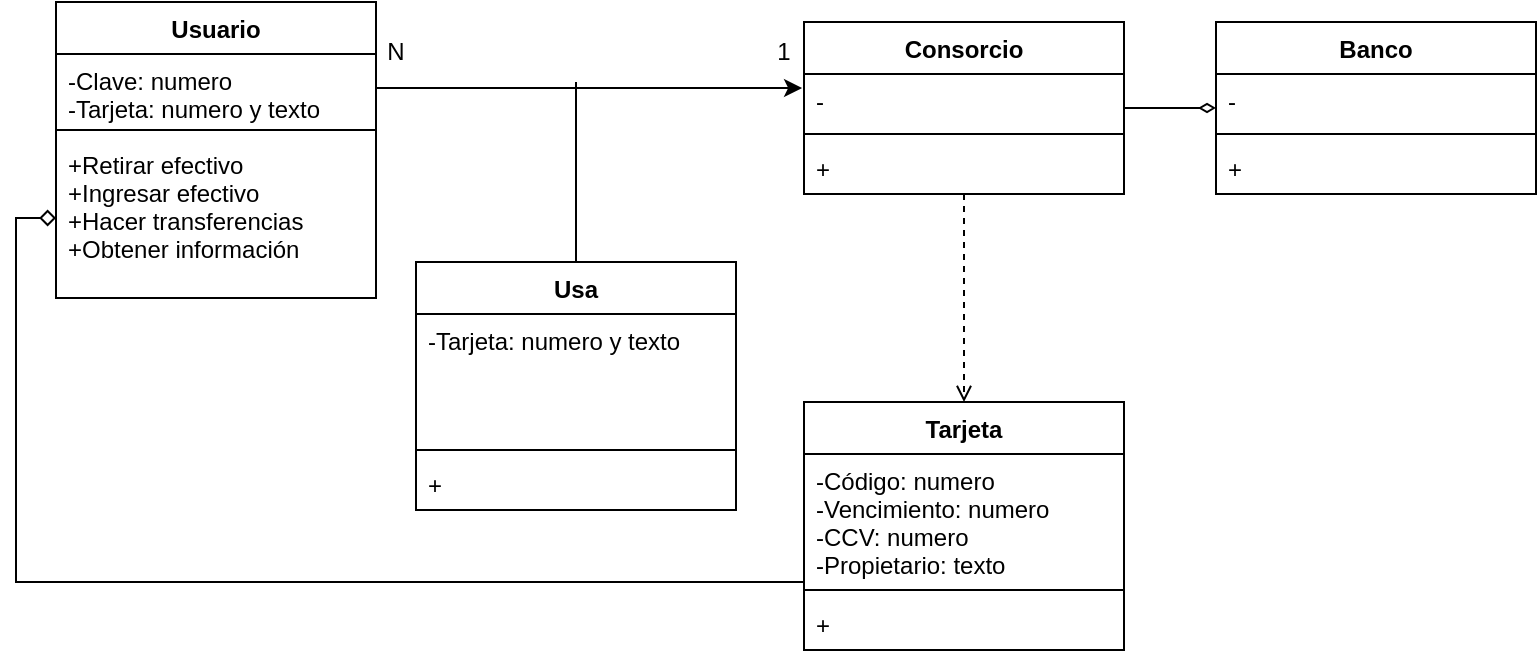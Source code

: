 <mxfile version="17.4.3" type="github" pages="7">
  <diagram id="gOP7a4YZkcO-Soyc9g9I" name="Cajero Automatico">
    <mxGraphModel dx="862" dy="482" grid="1" gridSize="10" guides="1" tooltips="1" connect="1" arrows="1" fold="1" page="1" pageScale="1" pageWidth="827" pageHeight="1169" math="0" shadow="0">
      <root>
        <mxCell id="0" />
        <mxCell id="1" parent="0" />
        <mxCell id="sYLvmIWF6ZdvHx_AD3vL-1" value="Usuario" style="swimlane;fontStyle=1;align=center;verticalAlign=top;childLayout=stackLayout;horizontal=1;startSize=26;horizontalStack=0;resizeParent=1;resizeParentMax=0;resizeLast=0;collapsible=1;marginBottom=0;" parent="1" vertex="1">
          <mxGeometry x="40" y="40" width="160" height="148" as="geometry" />
        </mxCell>
        <mxCell id="sYLvmIWF6ZdvHx_AD3vL-2" value="-Clave: numero&#xa;-Tarjeta: numero y texto" style="text;strokeColor=none;fillColor=none;align=left;verticalAlign=top;spacingLeft=4;spacingRight=4;overflow=hidden;rotatable=0;points=[[0,0.5],[1,0.5]];portConstraint=eastwest;" parent="sYLvmIWF6ZdvHx_AD3vL-1" vertex="1">
          <mxGeometry y="26" width="160" height="34" as="geometry" />
        </mxCell>
        <mxCell id="sYLvmIWF6ZdvHx_AD3vL-3" value="" style="line;strokeWidth=1;fillColor=none;align=left;verticalAlign=middle;spacingTop=-1;spacingLeft=3;spacingRight=3;rotatable=0;labelPosition=right;points=[];portConstraint=eastwest;" parent="sYLvmIWF6ZdvHx_AD3vL-1" vertex="1">
          <mxGeometry y="60" width="160" height="8" as="geometry" />
        </mxCell>
        <mxCell id="sYLvmIWF6ZdvHx_AD3vL-4" value="+Retirar efectivo&#xa;+Ingresar efectivo&#xa;+Hacer transferencias&#xa;+Obtener información" style="text;strokeColor=none;fillColor=none;align=left;verticalAlign=top;spacingLeft=4;spacingRight=4;overflow=hidden;rotatable=0;points=[[0,0.5],[1,0.5]];portConstraint=eastwest;" parent="sYLvmIWF6ZdvHx_AD3vL-1" vertex="1">
          <mxGeometry y="68" width="160" height="80" as="geometry" />
        </mxCell>
        <mxCell id="sYLvmIWF6ZdvHx_AD3vL-18" style="edgeStyle=orthogonalEdgeStyle;rounded=0;orthogonalLoop=1;jettySize=auto;html=1;entryX=0;entryY=0.5;entryDx=0;entryDy=0;endArrow=diamondThin;endFill=0;" parent="1" source="sYLvmIWF6ZdvHx_AD3vL-5" target="sYLvmIWF6ZdvHx_AD3vL-14" edge="1">
          <mxGeometry relative="1" as="geometry" />
        </mxCell>
        <mxCell id="7iv2wZiHODwoYzSrZWKr-6" style="edgeStyle=orthogonalEdgeStyle;rounded=0;orthogonalLoop=1;jettySize=auto;html=1;entryX=0.5;entryY=0;entryDx=0;entryDy=0;endArrow=open;endFill=0;dashed=1;" parent="1" source="sYLvmIWF6ZdvHx_AD3vL-5" target="7iv2wZiHODwoYzSrZWKr-1" edge="1">
          <mxGeometry relative="1" as="geometry">
            <Array as="points">
              <mxPoint x="494" y="93" />
              <mxPoint x="494" y="240" />
            </Array>
          </mxGeometry>
        </mxCell>
        <mxCell id="sYLvmIWF6ZdvHx_AD3vL-5" value="Consorcio" style="swimlane;fontStyle=1;align=center;verticalAlign=top;childLayout=stackLayout;horizontal=1;startSize=26;horizontalStack=0;resizeParent=1;resizeParentMax=0;resizeLast=0;collapsible=1;marginBottom=0;" parent="1" vertex="1">
          <mxGeometry x="414" y="50" width="160" height="86" as="geometry" />
        </mxCell>
        <mxCell id="sYLvmIWF6ZdvHx_AD3vL-6" value="-" style="text;strokeColor=none;fillColor=none;align=left;verticalAlign=top;spacingLeft=4;spacingRight=4;overflow=hidden;rotatable=0;points=[[0,0.5],[1,0.5]];portConstraint=eastwest;" parent="sYLvmIWF6ZdvHx_AD3vL-5" vertex="1">
          <mxGeometry y="26" width="160" height="26" as="geometry" />
        </mxCell>
        <mxCell id="sYLvmIWF6ZdvHx_AD3vL-7" value="" style="line;strokeWidth=1;fillColor=none;align=left;verticalAlign=middle;spacingTop=-1;spacingLeft=3;spacingRight=3;rotatable=0;labelPosition=right;points=[];portConstraint=eastwest;" parent="sYLvmIWF6ZdvHx_AD3vL-5" vertex="1">
          <mxGeometry y="52" width="160" height="8" as="geometry" />
        </mxCell>
        <mxCell id="sYLvmIWF6ZdvHx_AD3vL-8" value="+" style="text;strokeColor=none;fillColor=none;align=left;verticalAlign=top;spacingLeft=4;spacingRight=4;overflow=hidden;rotatable=0;points=[[0,0.5],[1,0.5]];portConstraint=eastwest;" parent="sYLvmIWF6ZdvHx_AD3vL-5" vertex="1">
          <mxGeometry y="60" width="160" height="26" as="geometry" />
        </mxCell>
        <mxCell id="sYLvmIWF6ZdvHx_AD3vL-11" value="N" style="text;html=1;strokeColor=none;fillColor=none;align=center;verticalAlign=middle;whiteSpace=wrap;rounded=0;" parent="1" vertex="1">
          <mxGeometry x="200" y="50" width="20" height="30" as="geometry" />
        </mxCell>
        <mxCell id="sYLvmIWF6ZdvHx_AD3vL-12" value="1" style="text;html=1;strokeColor=none;fillColor=none;align=center;verticalAlign=middle;whiteSpace=wrap;rounded=0;" parent="1" vertex="1">
          <mxGeometry x="394" y="50" width="20" height="30" as="geometry" />
        </mxCell>
        <mxCell id="sYLvmIWF6ZdvHx_AD3vL-13" style="edgeStyle=orthogonalEdgeStyle;rounded=0;orthogonalLoop=1;jettySize=auto;html=1;entryX=-0.006;entryY=0.269;entryDx=0;entryDy=0;entryPerimeter=0;" parent="1" source="sYLvmIWF6ZdvHx_AD3vL-2" target="sYLvmIWF6ZdvHx_AD3vL-6" edge="1">
          <mxGeometry relative="1" as="geometry" />
        </mxCell>
        <mxCell id="sYLvmIWF6ZdvHx_AD3vL-14" value="Banco" style="swimlane;fontStyle=1;align=center;verticalAlign=top;childLayout=stackLayout;horizontal=1;startSize=26;horizontalStack=0;resizeParent=1;resizeParentMax=0;resizeLast=0;collapsible=1;marginBottom=0;" parent="1" vertex="1">
          <mxGeometry x="620" y="50" width="160" height="86" as="geometry" />
        </mxCell>
        <mxCell id="sYLvmIWF6ZdvHx_AD3vL-15" value="-" style="text;strokeColor=none;fillColor=none;align=left;verticalAlign=top;spacingLeft=4;spacingRight=4;overflow=hidden;rotatable=0;points=[[0,0.5],[1,0.5]];portConstraint=eastwest;" parent="sYLvmIWF6ZdvHx_AD3vL-14" vertex="1">
          <mxGeometry y="26" width="160" height="26" as="geometry" />
        </mxCell>
        <mxCell id="sYLvmIWF6ZdvHx_AD3vL-16" value="" style="line;strokeWidth=1;fillColor=none;align=left;verticalAlign=middle;spacingTop=-1;spacingLeft=3;spacingRight=3;rotatable=0;labelPosition=right;points=[];portConstraint=eastwest;" parent="sYLvmIWF6ZdvHx_AD3vL-14" vertex="1">
          <mxGeometry y="52" width="160" height="8" as="geometry" />
        </mxCell>
        <mxCell id="sYLvmIWF6ZdvHx_AD3vL-17" value="+" style="text;strokeColor=none;fillColor=none;align=left;verticalAlign=top;spacingLeft=4;spacingRight=4;overflow=hidden;rotatable=0;points=[[0,0.5],[1,0.5]];portConstraint=eastwest;" parent="sYLvmIWF6ZdvHx_AD3vL-14" vertex="1">
          <mxGeometry y="60" width="160" height="26" as="geometry" />
        </mxCell>
        <mxCell id="7iv2wZiHODwoYzSrZWKr-1" value="Tarjeta" style="swimlane;fontStyle=1;align=center;verticalAlign=top;childLayout=stackLayout;horizontal=1;startSize=26;horizontalStack=0;resizeParent=1;resizeParentMax=0;resizeLast=0;collapsible=1;marginBottom=0;" parent="1" vertex="1">
          <mxGeometry x="414" y="240" width="160" height="124" as="geometry" />
        </mxCell>
        <mxCell id="7iv2wZiHODwoYzSrZWKr-2" value="-Código: numero&#xa;-Vencimiento: numero&#xa;-CCV: numero&#xa;-Propietario: texto" style="text;strokeColor=none;fillColor=none;align=left;verticalAlign=top;spacingLeft=4;spacingRight=4;overflow=hidden;rotatable=0;points=[[0,0.5],[1,0.5]];portConstraint=eastwest;" parent="7iv2wZiHODwoYzSrZWKr-1" vertex="1">
          <mxGeometry y="26" width="160" height="64" as="geometry" />
        </mxCell>
        <mxCell id="7iv2wZiHODwoYzSrZWKr-3" value="" style="line;strokeWidth=1;fillColor=none;align=left;verticalAlign=middle;spacingTop=-1;spacingLeft=3;spacingRight=3;rotatable=0;labelPosition=right;points=[];portConstraint=eastwest;" parent="7iv2wZiHODwoYzSrZWKr-1" vertex="1">
          <mxGeometry y="90" width="160" height="8" as="geometry" />
        </mxCell>
        <mxCell id="7iv2wZiHODwoYzSrZWKr-4" value="+" style="text;strokeColor=none;fillColor=none;align=left;verticalAlign=top;spacingLeft=4;spacingRight=4;overflow=hidden;rotatable=0;points=[[0,0.5],[1,0.5]];portConstraint=eastwest;" parent="7iv2wZiHODwoYzSrZWKr-1" vertex="1">
          <mxGeometry y="98" width="160" height="26" as="geometry" />
        </mxCell>
        <mxCell id="GhXkafocdxh5HYVWJ0Dj-1" value="Usa" style="swimlane;fontStyle=1;align=center;verticalAlign=top;childLayout=stackLayout;horizontal=1;startSize=26;horizontalStack=0;resizeParent=1;resizeParentMax=0;resizeLast=0;collapsible=1;marginBottom=0;" parent="1" vertex="1">
          <mxGeometry x="220" y="170" width="160" height="124" as="geometry" />
        </mxCell>
        <mxCell id="GhXkafocdxh5HYVWJ0Dj-2" value="-Tarjeta: numero y texto" style="text;strokeColor=none;fillColor=none;align=left;verticalAlign=top;spacingLeft=4;spacingRight=4;overflow=hidden;rotatable=0;points=[[0,0.5],[1,0.5]];portConstraint=eastwest;" parent="GhXkafocdxh5HYVWJ0Dj-1" vertex="1">
          <mxGeometry y="26" width="160" height="64" as="geometry" />
        </mxCell>
        <mxCell id="GhXkafocdxh5HYVWJ0Dj-3" value="" style="line;strokeWidth=1;fillColor=none;align=left;verticalAlign=middle;spacingTop=-1;spacingLeft=3;spacingRight=3;rotatable=0;labelPosition=right;points=[];portConstraint=eastwest;" parent="GhXkafocdxh5HYVWJ0Dj-1" vertex="1">
          <mxGeometry y="90" width="160" height="8" as="geometry" />
        </mxCell>
        <mxCell id="GhXkafocdxh5HYVWJ0Dj-4" value="+" style="text;strokeColor=none;fillColor=none;align=left;verticalAlign=top;spacingLeft=4;spacingRight=4;overflow=hidden;rotatable=0;points=[[0,0.5],[1,0.5]];portConstraint=eastwest;" parent="GhXkafocdxh5HYVWJ0Dj-1" vertex="1">
          <mxGeometry y="98" width="160" height="26" as="geometry" />
        </mxCell>
        <mxCell id="GhXkafocdxh5HYVWJ0Dj-5" style="edgeStyle=orthogonalEdgeStyle;rounded=0;orthogonalLoop=1;jettySize=auto;html=1;entryX=0;entryY=0.5;entryDx=0;entryDy=0;endArrow=diamond;endFill=0;" parent="1" source="7iv2wZiHODwoYzSrZWKr-2" target="sYLvmIWF6ZdvHx_AD3vL-4" edge="1">
          <mxGeometry relative="1" as="geometry">
            <Array as="points">
              <mxPoint x="20" y="330" />
              <mxPoint x="20" y="148" />
            </Array>
          </mxGeometry>
        </mxCell>
        <mxCell id="GhXkafocdxh5HYVWJ0Dj-8" value="" style="endArrow=none;html=1;rounded=0;exitX=0.5;exitY=0;exitDx=0;exitDy=0;" parent="1" source="GhXkafocdxh5HYVWJ0Dj-1" edge="1">
          <mxGeometry width="50" height="50" relative="1" as="geometry">
            <mxPoint x="390" y="180" as="sourcePoint" />
            <mxPoint x="300" y="80" as="targetPoint" />
          </mxGeometry>
        </mxCell>
      </root>
    </mxGraphModel>
  </diagram>
  <diagram id="d9LJZoi7f2lcKM6a8jcw" name="Video Club">
    <mxGraphModel dx="862" dy="482" grid="1" gridSize="10" guides="1" tooltips="1" connect="1" arrows="1" fold="1" page="1" pageScale="1" pageWidth="827" pageHeight="1169" math="0" shadow="0">
      <root>
        <mxCell id="C7R_7DYls7evOrGCJvDk-0" />
        <mxCell id="C7R_7DYls7evOrGCJvDk-1" parent="C7R_7DYls7evOrGCJvDk-0" />
        <mxCell id="C7R_7DYls7evOrGCJvDk-2" value="Película" style="swimlane;fontStyle=1;align=center;verticalAlign=top;childLayout=stackLayout;horizontal=1;startSize=26;horizontalStack=0;resizeParent=1;resizeParentMax=0;resizeLast=0;collapsible=1;marginBottom=0;" parent="C7R_7DYls7evOrGCJvDk-1" vertex="1">
          <mxGeometry x="334" y="286" width="160" height="154" as="geometry" />
        </mxCell>
        <mxCell id="C7R_7DYls7evOrGCJvDk-3" value="-Numero de cinta: numero&#xa;-Titulo: texto&#xa;-Duración: numero&#xa;-Director: texto&#xa;-Categoría: texto&#xa;-Identificador: numero" style="text;strokeColor=none;fillColor=none;align=left;verticalAlign=top;spacingLeft=4;spacingRight=4;overflow=hidden;rotatable=0;points=[[0,0.5],[1,0.5]];portConstraint=eastwest;" parent="C7R_7DYls7evOrGCJvDk-2" vertex="1">
          <mxGeometry y="26" width="160" height="94" as="geometry" />
        </mxCell>
        <mxCell id="C7R_7DYls7evOrGCJvDk-4" value="" style="line;strokeWidth=1;fillColor=none;align=left;verticalAlign=middle;spacingTop=-1;spacingLeft=3;spacingRight=3;rotatable=0;labelPosition=right;points=[];portConstraint=eastwest;" parent="C7R_7DYls7evOrGCJvDk-2" vertex="1">
          <mxGeometry y="120" width="160" height="8" as="geometry" />
        </mxCell>
        <mxCell id="C7R_7DYls7evOrGCJvDk-5" value="+" style="text;strokeColor=none;fillColor=none;align=left;verticalAlign=top;spacingLeft=4;spacingRight=4;overflow=hidden;rotatable=0;points=[[0,0.5],[1,0.5]];portConstraint=eastwest;" parent="C7R_7DYls7evOrGCJvDk-2" vertex="1">
          <mxGeometry y="128" width="160" height="26" as="geometry" />
        </mxCell>
        <mxCell id="C7R_7DYls7evOrGCJvDk-6" value="VHS" style="swimlane;fontStyle=1;align=center;verticalAlign=top;childLayout=stackLayout;horizontal=1;startSize=26;horizontalStack=0;resizeParent=1;resizeParentMax=0;resizeLast=0;collapsible=1;marginBottom=0;" parent="C7R_7DYls7evOrGCJvDk-1" vertex="1">
          <mxGeometry x="80" y="40" width="160" height="86" as="geometry" />
        </mxCell>
        <mxCell id="C7R_7DYls7evOrGCJvDk-7" value="-" style="text;strokeColor=none;fillColor=none;align=left;verticalAlign=top;spacingLeft=4;spacingRight=4;overflow=hidden;rotatable=0;points=[[0,0.5],[1,0.5]];portConstraint=eastwest;" parent="C7R_7DYls7evOrGCJvDk-6" vertex="1">
          <mxGeometry y="26" width="160" height="26" as="geometry" />
        </mxCell>
        <mxCell id="C7R_7DYls7evOrGCJvDk-8" value="" style="line;strokeWidth=1;fillColor=none;align=left;verticalAlign=middle;spacingTop=-1;spacingLeft=3;spacingRight=3;rotatable=0;labelPosition=right;points=[];portConstraint=eastwest;" parent="C7R_7DYls7evOrGCJvDk-6" vertex="1">
          <mxGeometry y="52" width="160" height="8" as="geometry" />
        </mxCell>
        <mxCell id="C7R_7DYls7evOrGCJvDk-9" value="+" style="text;strokeColor=none;fillColor=none;align=left;verticalAlign=top;spacingLeft=4;spacingRight=4;overflow=hidden;rotatable=0;points=[[0,0.5],[1,0.5]];portConstraint=eastwest;" parent="C7R_7DYls7evOrGCJvDk-6" vertex="1">
          <mxGeometry y="60" width="160" height="26" as="geometry" />
        </mxCell>
        <mxCell id="C7R_7DYls7evOrGCJvDk-10" value="Beta" style="swimlane;fontStyle=1;align=center;verticalAlign=top;childLayout=stackLayout;horizontal=1;startSize=26;horizontalStack=0;resizeParent=1;resizeParentMax=0;resizeLast=0;collapsible=1;marginBottom=0;" parent="C7R_7DYls7evOrGCJvDk-1" vertex="1">
          <mxGeometry x="80" y="200" width="160" height="86" as="geometry" />
        </mxCell>
        <mxCell id="C7R_7DYls7evOrGCJvDk-11" value="-" style="text;strokeColor=none;fillColor=none;align=left;verticalAlign=top;spacingLeft=4;spacingRight=4;overflow=hidden;rotatable=0;points=[[0,0.5],[1,0.5]];portConstraint=eastwest;" parent="C7R_7DYls7evOrGCJvDk-10" vertex="1">
          <mxGeometry y="26" width="160" height="26" as="geometry" />
        </mxCell>
        <mxCell id="C7R_7DYls7evOrGCJvDk-12" value="" style="line;strokeWidth=1;fillColor=none;align=left;verticalAlign=middle;spacingTop=-1;spacingLeft=3;spacingRight=3;rotatable=0;labelPosition=right;points=[];portConstraint=eastwest;" parent="C7R_7DYls7evOrGCJvDk-10" vertex="1">
          <mxGeometry y="52" width="160" height="8" as="geometry" />
        </mxCell>
        <mxCell id="C7R_7DYls7evOrGCJvDk-13" value="+" style="text;strokeColor=none;fillColor=none;align=left;verticalAlign=top;spacingLeft=4;spacingRight=4;overflow=hidden;rotatable=0;points=[[0,0.5],[1,0.5]];portConstraint=eastwest;" parent="C7R_7DYls7evOrGCJvDk-10" vertex="1">
          <mxGeometry y="60" width="160" height="26" as="geometry" />
        </mxCell>
        <mxCell id="C7R_7DYls7evOrGCJvDk-16" style="edgeStyle=orthogonalEdgeStyle;rounded=0;orthogonalLoop=1;jettySize=auto;html=1;entryX=1;entryY=0.5;entryDx=0;entryDy=0;endArrow=block;endFill=0;" parent="C7R_7DYls7evOrGCJvDk-1" source="C7R_7DYls7evOrGCJvDk-7" target="C7R_7DYls7evOrGCJvDk-3" edge="1">
          <mxGeometry relative="1" as="geometry" />
        </mxCell>
        <mxCell id="C7R_7DYls7evOrGCJvDk-17" style="edgeStyle=orthogonalEdgeStyle;rounded=0;orthogonalLoop=1;jettySize=auto;html=1;entryX=1;entryY=0.5;entryDx=0;entryDy=0;endArrow=block;endFill=0;" parent="C7R_7DYls7evOrGCJvDk-1" source="C7R_7DYls7evOrGCJvDk-11" target="C7R_7DYls7evOrGCJvDk-3" edge="1">
          <mxGeometry relative="1" as="geometry" />
        </mxCell>
        <mxCell id="C7R_7DYls7evOrGCJvDk-22" style="edgeStyle=orthogonalEdgeStyle;rounded=0;orthogonalLoop=1;jettySize=auto;html=1;entryX=0;entryY=0.5;entryDx=0;entryDy=0;endArrow=diamondThin;endFill=1;" parent="C7R_7DYls7evOrGCJvDk-1" source="C7R_7DYls7evOrGCJvDk-18" target="C7R_7DYls7evOrGCJvDk-3" edge="1">
          <mxGeometry relative="1" as="geometry" />
        </mxCell>
        <mxCell id="C7R_7DYls7evOrGCJvDk-18" value="Actor" style="swimlane;fontStyle=1;align=center;verticalAlign=top;childLayout=stackLayout;horizontal=1;startSize=26;horizontalStack=0;resizeParent=1;resizeParentMax=0;resizeLast=0;collapsible=1;marginBottom=0;" parent="C7R_7DYls7evOrGCJvDk-1" vertex="1">
          <mxGeometry x="80" y="360" width="160" height="114" as="geometry" />
        </mxCell>
        <mxCell id="C7R_7DYls7evOrGCJvDk-19" value="-Nombre: texto&#xa;-Edad: numero&#xa;-Estado Civil: texto" style="text;strokeColor=none;fillColor=none;align=left;verticalAlign=top;spacingLeft=4;spacingRight=4;overflow=hidden;rotatable=0;points=[[0,0.5],[1,0.5]];portConstraint=eastwest;" parent="C7R_7DYls7evOrGCJvDk-18" vertex="1">
          <mxGeometry y="26" width="160" height="54" as="geometry" />
        </mxCell>
        <mxCell id="C7R_7DYls7evOrGCJvDk-20" value="" style="line;strokeWidth=1;fillColor=none;align=left;verticalAlign=middle;spacingTop=-1;spacingLeft=3;spacingRight=3;rotatable=0;labelPosition=right;points=[];portConstraint=eastwest;" parent="C7R_7DYls7evOrGCJvDk-18" vertex="1">
          <mxGeometry y="80" width="160" height="8" as="geometry" />
        </mxCell>
        <mxCell id="C7R_7DYls7evOrGCJvDk-21" value="+" style="text;strokeColor=none;fillColor=none;align=left;verticalAlign=top;spacingLeft=4;spacingRight=4;overflow=hidden;rotatable=0;points=[[0,0.5],[1,0.5]];portConstraint=eastwest;" parent="C7R_7DYls7evOrGCJvDk-18" vertex="1">
          <mxGeometry y="88" width="160" height="26" as="geometry" />
        </mxCell>
        <mxCell id="C7R_7DYls7evOrGCJvDk-39" style="edgeStyle=orthogonalEdgeStyle;rounded=0;orthogonalLoop=1;jettySize=auto;html=1;entryX=1.001;entryY=0.95;entryDx=0;entryDy=0;entryPerimeter=0;endArrow=open;endFill=0;" parent="C7R_7DYls7evOrGCJvDk-1" source="C7R_7DYls7evOrGCJvDk-28" target="C7R_7DYls7evOrGCJvDk-3" edge="1">
          <mxGeometry relative="1" as="geometry" />
        </mxCell>
        <mxCell id="C7R_7DYls7evOrGCJvDk-28" value="Socio" style="swimlane;fontStyle=1;align=center;verticalAlign=top;childLayout=stackLayout;horizontal=1;startSize=26;horizontalStack=0;resizeParent=1;resizeParentMax=0;resizeLast=0;collapsible=1;marginBottom=0;" parent="C7R_7DYls7evOrGCJvDk-1" vertex="1">
          <mxGeometry x="620" y="310" width="160" height="184" as="geometry" />
        </mxCell>
        <mxCell id="C7R_7DYls7evOrGCJvDk-29" value="-Numero de socio: numero&#xa;-Nombre: texto&#xa;-Apellido: texto&#xa;-Teléfono: numero&#xa;-Dirección: texto y numero&#xa;" style="text;strokeColor=none;fillColor=none;align=left;verticalAlign=top;spacingLeft=4;spacingRight=4;overflow=hidden;rotatable=0;points=[[0,0.5],[1,0.5]];portConstraint=eastwest;" parent="C7R_7DYls7evOrGCJvDk-28" vertex="1">
          <mxGeometry y="26" width="160" height="124" as="geometry" />
        </mxCell>
        <mxCell id="C7R_7DYls7evOrGCJvDk-30" value="" style="line;strokeWidth=1;fillColor=none;align=left;verticalAlign=middle;spacingTop=-1;spacingLeft=3;spacingRight=3;rotatable=0;labelPosition=right;points=[];portConstraint=eastwest;" parent="C7R_7DYls7evOrGCJvDk-28" vertex="1">
          <mxGeometry y="150" width="160" height="8" as="geometry" />
        </mxCell>
        <mxCell id="C7R_7DYls7evOrGCJvDk-31" value="+" style="text;strokeColor=none;fillColor=none;align=left;verticalAlign=top;spacingLeft=4;spacingRight=4;overflow=hidden;rotatable=0;points=[[0,0.5],[1,0.5]];portConstraint=eastwest;" parent="C7R_7DYls7evOrGCJvDk-28" vertex="1">
          <mxGeometry y="158" width="160" height="26" as="geometry" />
        </mxCell>
        <mxCell id="C7R_7DYls7evOrGCJvDk-37" style="edgeStyle=orthogonalEdgeStyle;rounded=0;orthogonalLoop=1;jettySize=auto;html=1;entryX=1;entryY=0.5;entryDx=0;entryDy=0;endArrow=block;endFill=0;exitX=1;exitY=0.5;exitDx=0;exitDy=0;" parent="C7R_7DYls7evOrGCJvDk-1" source="C7R_7DYls7evOrGCJvDk-34" target="C7R_7DYls7evOrGCJvDk-3" edge="1">
          <mxGeometry relative="1" as="geometry">
            <Array as="points">
              <mxPoint x="514" y="153" />
              <mxPoint x="514" y="359" />
            </Array>
          </mxGeometry>
        </mxCell>
        <mxCell id="C7R_7DYls7evOrGCJvDk-33" value="DVD" style="swimlane;fontStyle=1;align=center;verticalAlign=top;childLayout=stackLayout;horizontal=1;startSize=26;horizontalStack=0;resizeParent=1;resizeParentMax=0;resizeLast=0;collapsible=1;marginBottom=0;" parent="C7R_7DYls7evOrGCJvDk-1" vertex="1">
          <mxGeometry x="290" y="114" width="160" height="86" as="geometry" />
        </mxCell>
        <mxCell id="C7R_7DYls7evOrGCJvDk-34" value="-" style="text;strokeColor=none;fillColor=none;align=left;verticalAlign=top;spacingLeft=4;spacingRight=4;overflow=hidden;rotatable=0;points=[[0,0.5],[1,0.5]];portConstraint=eastwest;" parent="C7R_7DYls7evOrGCJvDk-33" vertex="1">
          <mxGeometry y="26" width="160" height="26" as="geometry" />
        </mxCell>
        <mxCell id="C7R_7DYls7evOrGCJvDk-35" value="" style="line;strokeWidth=1;fillColor=none;align=left;verticalAlign=middle;spacingTop=-1;spacingLeft=3;spacingRight=3;rotatable=0;labelPosition=right;points=[];portConstraint=eastwest;" parent="C7R_7DYls7evOrGCJvDk-33" vertex="1">
          <mxGeometry y="52" width="160" height="8" as="geometry" />
        </mxCell>
        <mxCell id="C7R_7DYls7evOrGCJvDk-36" value="+" style="text;strokeColor=none;fillColor=none;align=left;verticalAlign=top;spacingLeft=4;spacingRight=4;overflow=hidden;rotatable=0;points=[[0,0.5],[1,0.5]];portConstraint=eastwest;" parent="C7R_7DYls7evOrGCJvDk-33" vertex="1">
          <mxGeometry y="60" width="160" height="26" as="geometry" />
        </mxCell>
        <mxCell id="C7R_7DYls7evOrGCJvDk-40" value="Alquila" style="text;html=1;strokeColor=none;fillColor=none;align=center;verticalAlign=middle;whiteSpace=wrap;rounded=0;" parent="C7R_7DYls7evOrGCJvDk-1" vertex="1">
          <mxGeometry x="530" y="370" width="60" height="30" as="geometry" />
        </mxCell>
        <mxCell id="pd8xmX8oaHpEOQDIeyqp-0" value="N" style="text;html=1;strokeColor=none;fillColor=none;align=center;verticalAlign=middle;whiteSpace=wrap;rounded=0;" parent="C7R_7DYls7evOrGCJvDk-1" vertex="1">
          <mxGeometry x="600" y="370" width="20" height="30" as="geometry" />
        </mxCell>
        <mxCell id="_eFPDm53KP3C4uQd2-go-0" value="N" style="text;html=1;strokeColor=none;fillColor=none;align=center;verticalAlign=middle;whiteSpace=wrap;rounded=0;" parent="C7R_7DYls7evOrGCJvDk-1" vertex="1">
          <mxGeometry x="494" y="370" width="20" height="30" as="geometry" />
        </mxCell>
        <mxCell id="hIYXkenYd1o8ibC8DDV1-4" style="edgeStyle=orthogonalEdgeStyle;rounded=0;orthogonalLoop=1;jettySize=auto;html=1;entryX=0;entryY=0.5;entryDx=0;entryDy=0;endArrow=open;endFill=0;" parent="C7R_7DYls7evOrGCJvDk-1" source="hIYXkenYd1o8ibC8DDV1-0" target="C7R_7DYls7evOrGCJvDk-31" edge="1">
          <mxGeometry relative="1" as="geometry">
            <Array as="points">
              <mxPoint x="520" y="481" />
            </Array>
          </mxGeometry>
        </mxCell>
        <mxCell id="hIYXkenYd1o8ibC8DDV1-0" value="Histórico" style="swimlane;fontStyle=1;align=center;verticalAlign=top;childLayout=stackLayout;horizontal=1;startSize=26;horizontalStack=0;resizeParent=1;resizeParentMax=0;resizeLast=0;collapsible=1;marginBottom=0;" parent="C7R_7DYls7evOrGCJvDk-1" vertex="1">
          <mxGeometry x="400" y="560" width="200" height="124" as="geometry" />
        </mxCell>
        <mxCell id="hIYXkenYd1o8ibC8DDV1-1" value="-Fecha de alquiler: numeros&#xa;-Dia de retorno: numeros&#xa;-Cliente que alquilo: texto&#xa;-Veces de cinta alquilada: numero" style="text;strokeColor=none;fillColor=none;align=left;verticalAlign=top;spacingLeft=4;spacingRight=4;overflow=hidden;rotatable=0;points=[[0,0.5],[1,0.5]];portConstraint=eastwest;" parent="hIYXkenYd1o8ibC8DDV1-0" vertex="1">
          <mxGeometry y="26" width="200" height="64" as="geometry" />
        </mxCell>
        <mxCell id="hIYXkenYd1o8ibC8DDV1-2" value="" style="line;strokeWidth=1;fillColor=none;align=left;verticalAlign=middle;spacingTop=-1;spacingLeft=3;spacingRight=3;rotatable=0;labelPosition=right;points=[];portConstraint=eastwest;" parent="hIYXkenYd1o8ibC8DDV1-0" vertex="1">
          <mxGeometry y="90" width="200" height="8" as="geometry" />
        </mxCell>
        <mxCell id="hIYXkenYd1o8ibC8DDV1-3" value="+" style="text;strokeColor=none;fillColor=none;align=left;verticalAlign=top;spacingLeft=4;spacingRight=4;overflow=hidden;rotatable=0;points=[[0,0.5],[1,0.5]];portConstraint=eastwest;" parent="hIYXkenYd1o8ibC8DDV1-0" vertex="1">
          <mxGeometry y="98" width="200" height="26" as="geometry" />
        </mxCell>
        <mxCell id="hIYXkenYd1o8ibC8DDV1-5" value="N" style="text;html=1;strokeColor=none;fillColor=none;align=center;verticalAlign=middle;whiteSpace=wrap;rounded=0;" parent="C7R_7DYls7evOrGCJvDk-1" vertex="1">
          <mxGeometry x="600" y="450" width="20" height="30" as="geometry" />
        </mxCell>
        <mxCell id="hIYXkenYd1o8ibC8DDV1-6" value="1" style="text;html=1;strokeColor=none;fillColor=none;align=center;verticalAlign=middle;whiteSpace=wrap;rounded=0;" parent="C7R_7DYls7evOrGCJvDk-1" vertex="1">
          <mxGeometry x="500" y="530" width="20" height="30" as="geometry" />
        </mxCell>
        <mxCell id="hIYXkenYd1o8ibC8DDV1-8" value="Recopila datos" style="text;html=1;strokeColor=none;fillColor=none;align=center;verticalAlign=middle;whiteSpace=wrap;rounded=0;" parent="C7R_7DYls7evOrGCJvDk-1" vertex="1">
          <mxGeometry x="520" y="450" width="60" height="30" as="geometry" />
        </mxCell>
      </root>
    </mxGraphModel>
  </diagram>
  <diagram id="FBYdc4AglYGpmewjiYEE" name="Biblioteca">
    <mxGraphModel dx="862" dy="482" grid="1" gridSize="10" guides="1" tooltips="1" connect="1" arrows="1" fold="1" page="1" pageScale="1" pageWidth="827" pageHeight="1169" math="0" shadow="0">
      <root>
        <mxCell id="UotjpV4ZALkiPyESlT8I-0" />
        <mxCell id="UotjpV4ZALkiPyESlT8I-1" parent="UotjpV4ZALkiPyESlT8I-0" />
        <mxCell id="FUexbx9V-6OyGSAnt5Cz-8" style="edgeStyle=orthogonalEdgeStyle;rounded=0;orthogonalLoop=1;jettySize=auto;html=1;entryX=0;entryY=0.5;entryDx=0;entryDy=0;endArrow=open;endFill=0;" parent="UotjpV4ZALkiPyESlT8I-1" source="FUexbx9V-6OyGSAnt5Cz-0" target="FUexbx9V-6OyGSAnt5Cz-5" edge="1">
          <mxGeometry relative="1" as="geometry" />
        </mxCell>
        <mxCell id="FUexbx9V-6OyGSAnt5Cz-0" value="Socio" style="swimlane;fontStyle=1;align=center;verticalAlign=top;childLayout=stackLayout;horizontal=1;startSize=26;horizontalStack=0;resizeParent=1;resizeParentMax=0;resizeLast=0;collapsible=1;marginBottom=0;" parent="UotjpV4ZALkiPyESlT8I-1" vertex="1">
          <mxGeometry x="120" y="200" width="160" height="124" as="geometry" />
        </mxCell>
        <mxCell id="FUexbx9V-6OyGSAnt5Cz-1" value="-Numero de socio: numero&#xa;-Nombre: texto&#xa;-Dirección: texto y numero&#xa;-Numero de libros: numero" style="text;strokeColor=none;fillColor=none;align=left;verticalAlign=top;spacingLeft=4;spacingRight=4;overflow=hidden;rotatable=0;points=[[0,0.5],[1,0.5]];portConstraint=eastwest;" parent="FUexbx9V-6OyGSAnt5Cz-0" vertex="1">
          <mxGeometry y="26" width="160" height="64" as="geometry" />
        </mxCell>
        <mxCell id="FUexbx9V-6OyGSAnt5Cz-2" value="" style="line;strokeWidth=1;fillColor=none;align=left;verticalAlign=middle;spacingTop=-1;spacingLeft=3;spacingRight=3;rotatable=0;labelPosition=right;points=[];portConstraint=eastwest;" parent="FUexbx9V-6OyGSAnt5Cz-0" vertex="1">
          <mxGeometry y="90" width="160" height="8" as="geometry" />
        </mxCell>
        <mxCell id="FUexbx9V-6OyGSAnt5Cz-3" value="+" style="text;strokeColor=none;fillColor=none;align=left;verticalAlign=top;spacingLeft=4;spacingRight=4;overflow=hidden;rotatable=0;points=[[0,0.5],[1,0.5]];portConstraint=eastwest;" parent="FUexbx9V-6OyGSAnt5Cz-0" vertex="1">
          <mxGeometry y="98" width="160" height="26" as="geometry" />
        </mxCell>
        <mxCell id="FUexbx9V-6OyGSAnt5Cz-4" value="Libro" style="swimlane;fontStyle=1;align=center;verticalAlign=top;childLayout=stackLayout;horizontal=1;startSize=26;horizontalStack=0;resizeParent=1;resizeParentMax=0;resizeLast=0;collapsible=1;marginBottom=0;" parent="UotjpV4ZALkiPyESlT8I-1" vertex="1">
          <mxGeometry x="480" y="200" width="170" height="144" as="geometry" />
        </mxCell>
        <mxCell id="FUexbx9V-6OyGSAnt5Cz-5" value="-Codigo: numero&#xa;-Titulo: texto&#xa;-Autor: texto&#xa;-Disponibilidad: texto&#xa;-Localización: texto y numero" style="text;strokeColor=none;fillColor=none;align=left;verticalAlign=top;spacingLeft=4;spacingRight=4;overflow=hidden;rotatable=0;points=[[0,0.5],[1,0.5]];portConstraint=eastwest;" parent="FUexbx9V-6OyGSAnt5Cz-4" vertex="1">
          <mxGeometry y="26" width="170" height="84" as="geometry" />
        </mxCell>
        <mxCell id="FUexbx9V-6OyGSAnt5Cz-6" value="" style="line;strokeWidth=1;fillColor=none;align=left;verticalAlign=middle;spacingTop=-1;spacingLeft=3;spacingRight=3;rotatable=0;labelPosition=right;points=[];portConstraint=eastwest;" parent="FUexbx9V-6OyGSAnt5Cz-4" vertex="1">
          <mxGeometry y="110" width="170" height="8" as="geometry" />
        </mxCell>
        <mxCell id="FUexbx9V-6OyGSAnt5Cz-7" value="+" style="text;strokeColor=none;fillColor=none;align=left;verticalAlign=top;spacingLeft=4;spacingRight=4;overflow=hidden;rotatable=0;points=[[0,0.5],[1,0.5]];portConstraint=eastwest;" parent="FUexbx9V-6OyGSAnt5Cz-4" vertex="1">
          <mxGeometry y="118" width="170" height="26" as="geometry" />
        </mxCell>
        <mxCell id="u_6-vxFXlWGXxVbfCuIl-0" value="N" style="text;html=1;strokeColor=none;fillColor=none;align=center;verticalAlign=middle;whiteSpace=wrap;rounded=0;" parent="UotjpV4ZALkiPyESlT8I-1" vertex="1">
          <mxGeometry x="280" y="230" width="20" height="30" as="geometry" />
        </mxCell>
        <mxCell id="u_6-vxFXlWGXxVbfCuIl-1" value="N" style="text;html=1;strokeColor=none;fillColor=none;align=center;verticalAlign=middle;whiteSpace=wrap;rounded=0;" parent="UotjpV4ZALkiPyESlT8I-1" vertex="1">
          <mxGeometry x="460" y="240" width="20" height="30" as="geometry" />
        </mxCell>
        <mxCell id="u_6-vxFXlWGXxVbfCuIl-3" value="Tomar prestado" style="swimlane;fontStyle=1;align=center;verticalAlign=top;childLayout=stackLayout;horizontal=1;startSize=26;horizontalStack=0;resizeParent=1;resizeParentMax=0;resizeLast=0;collapsible=1;marginBottom=0;" parent="UotjpV4ZALkiPyESlT8I-1" vertex="1">
          <mxGeometry x="440" y="10" width="160" height="114" as="geometry" />
        </mxCell>
        <mxCell id="u_6-vxFXlWGXxVbfCuIl-4" value="-Codigo de libro: numero&#xa;-Numero de socio: numero&#xa;-Fecha: numero" style="text;strokeColor=none;fillColor=none;align=left;verticalAlign=top;spacingLeft=4;spacingRight=4;overflow=hidden;rotatable=0;points=[[0,0.5],[1,0.5]];portConstraint=eastwest;" parent="u_6-vxFXlWGXxVbfCuIl-3" vertex="1">
          <mxGeometry y="26" width="160" height="54" as="geometry" />
        </mxCell>
        <mxCell id="u_6-vxFXlWGXxVbfCuIl-5" value="" style="line;strokeWidth=1;fillColor=none;align=left;verticalAlign=middle;spacingTop=-1;spacingLeft=3;spacingRight=3;rotatable=0;labelPosition=right;points=[];portConstraint=eastwest;" parent="u_6-vxFXlWGXxVbfCuIl-3" vertex="1">
          <mxGeometry y="80" width="160" height="8" as="geometry" />
        </mxCell>
        <mxCell id="u_6-vxFXlWGXxVbfCuIl-6" value="+" style="text;strokeColor=none;fillColor=none;align=left;verticalAlign=top;spacingLeft=4;spacingRight=4;overflow=hidden;rotatable=0;points=[[0,0.5],[1,0.5]];portConstraint=eastwest;" parent="u_6-vxFXlWGXxVbfCuIl-3" vertex="1">
          <mxGeometry y="88" width="160" height="26" as="geometry" />
        </mxCell>
        <mxCell id="u_6-vxFXlWGXxVbfCuIl-7" value="" style="endArrow=none;html=1;rounded=0;entryX=0;entryY=0.5;entryDx=0;entryDy=0;" parent="UotjpV4ZALkiPyESlT8I-1" target="u_6-vxFXlWGXxVbfCuIl-4" edge="1">
          <mxGeometry width="50" height="50" relative="1" as="geometry">
            <mxPoint x="380" y="260" as="sourcePoint" />
            <mxPoint x="440" y="220" as="targetPoint" />
            <Array as="points">
              <mxPoint x="380" y="160" />
              <mxPoint x="380" y="63" />
            </Array>
          </mxGeometry>
        </mxCell>
        <mxCell id="u_6-vxFXlWGXxVbfCuIl-12" style="edgeStyle=orthogonalEdgeStyle;rounded=0;orthogonalLoop=1;jettySize=auto;html=1;entryX=1;entryY=0.5;entryDx=0;entryDy=0;endArrow=diamondThin;endFill=1;" parent="UotjpV4ZALkiPyESlT8I-1" source="u_6-vxFXlWGXxVbfCuIl-8" target="FUexbx9V-6OyGSAnt5Cz-3" edge="1">
          <mxGeometry relative="1" as="geometry" />
        </mxCell>
        <mxCell id="u_6-vxFXlWGXxVbfCuIl-8" value="ProgramSNF" style="swimlane;fontStyle=1;align=center;verticalAlign=top;childLayout=stackLayout;horizontal=1;startSize=26;horizontalStack=0;resizeParent=1;resizeParentMax=0;resizeLast=0;collapsible=1;marginBottom=0;" parent="UotjpV4ZALkiPyESlT8I-1" vertex="1">
          <mxGeometry x="110" y="400" width="210" height="86" as="geometry" />
        </mxCell>
        <mxCell id="u_6-vxFXlWGXxVbfCuIl-9" value="- " style="text;strokeColor=none;fillColor=none;align=left;verticalAlign=top;spacingLeft=4;spacingRight=4;overflow=hidden;rotatable=0;points=[[0,0.5],[1,0.5]];portConstraint=eastwest;" parent="u_6-vxFXlWGXxVbfCuIl-8" vertex="1">
          <mxGeometry y="26" width="210" height="26" as="geometry" />
        </mxCell>
        <mxCell id="u_6-vxFXlWGXxVbfCuIl-10" value="" style="line;strokeWidth=1;fillColor=none;align=left;verticalAlign=middle;spacingTop=-1;spacingLeft=3;spacingRight=3;rotatable=0;labelPosition=right;points=[];portConstraint=eastwest;" parent="u_6-vxFXlWGXxVbfCuIl-8" vertex="1">
          <mxGeometry y="52" width="210" height="8" as="geometry" />
        </mxCell>
        <mxCell id="u_6-vxFXlWGXxVbfCuIl-11" value="+ Cambiar un socio a socio no fiable" style="text;strokeColor=none;fillColor=none;align=left;verticalAlign=top;spacingLeft=4;spacingRight=4;overflow=hidden;rotatable=0;points=[[0,0.5],[1,0.5]];portConstraint=eastwest;" parent="u_6-vxFXlWGXxVbfCuIl-8" vertex="1">
          <mxGeometry y="60" width="210" height="26" as="geometry" />
        </mxCell>
      </root>
    </mxGraphModel>
  </diagram>
  <diagram id="DqWyCqHt1fw2Ry3ynzrZ" name="Registro de notas">
    <mxGraphModel dx="852" dy="482" grid="1" gridSize="10" guides="1" tooltips="1" connect="1" arrows="1" fold="1" page="1" pageScale="1" pageWidth="827" pageHeight="1169" math="0" shadow="0">
      <root>
        <mxCell id="0" />
        <mxCell id="1" parent="0" />
        <mxCell id="gK6MmAnMcKvgRp7_Ozh8-17" style="edgeStyle=orthogonalEdgeStyle;rounded=0;orthogonalLoop=1;jettySize=auto;html=1;entryX=0;entryY=0.5;entryDx=0;entryDy=0;endArrow=open;endFill=0;" parent="1" source="gK6MmAnMcKvgRp7_Ozh8-1" target="gK6MmAnMcKvgRp7_Ozh8-14" edge="1">
          <mxGeometry relative="1" as="geometry">
            <Array as="points">
              <mxPoint x="240" y="240" />
              <mxPoint x="360" y="240" />
            </Array>
          </mxGeometry>
        </mxCell>
        <mxCell id="gK6MmAnMcKvgRp7_Ozh8-1" value="Profesor" style="swimlane;fontStyle=1;align=center;verticalAlign=top;childLayout=stackLayout;horizontal=1;startSize=26;horizontalStack=0;resizeParent=1;resizeParentMax=0;resizeLast=0;collapsible=1;marginBottom=0;" parent="1" vertex="1">
          <mxGeometry x="160" y="62" width="160" height="94" as="geometry" />
        </mxCell>
        <mxCell id="gK6MmAnMcKvgRp7_Ozh8-2" value="-Nombre de usuario: texto&#xa;-Contraseña: texto" style="text;strokeColor=none;fillColor=none;align=left;verticalAlign=top;spacingLeft=4;spacingRight=4;overflow=hidden;rotatable=0;points=[[0,0.5],[1,0.5]];portConstraint=eastwest;" parent="gK6MmAnMcKvgRp7_Ozh8-1" vertex="1">
          <mxGeometry y="26" width="160" height="34" as="geometry" />
        </mxCell>
        <mxCell id="gK6MmAnMcKvgRp7_Ozh8-3" value="" style="line;strokeWidth=1;fillColor=none;align=left;verticalAlign=middle;spacingTop=-1;spacingLeft=3;spacingRight=3;rotatable=0;labelPosition=right;points=[];portConstraint=eastwest;" parent="gK6MmAnMcKvgRp7_Ozh8-1" vertex="1">
          <mxGeometry y="60" width="160" height="8" as="geometry" />
        </mxCell>
        <mxCell id="gK6MmAnMcKvgRp7_Ozh8-4" value="+Generar PDF" style="text;strokeColor=none;fillColor=none;align=left;verticalAlign=top;spacingLeft=4;spacingRight=4;overflow=hidden;rotatable=0;points=[[0,0.5],[1,0.5]];portConstraint=eastwest;" parent="gK6MmAnMcKvgRp7_Ozh8-1" vertex="1">
          <mxGeometry y="68" width="160" height="26" as="geometry" />
        </mxCell>
        <mxCell id="GTTtUvilDUCuBKScrsSk-4" style="edgeStyle=orthogonalEdgeStyle;rounded=0;orthogonalLoop=1;jettySize=auto;html=1;endArrow=open;endFill=0;" parent="1" source="gK6MmAnMcKvgRp7_Ozh8-5" target="gK6MmAnMcKvgRp7_Ozh8-16" edge="1">
          <mxGeometry relative="1" as="geometry" />
        </mxCell>
        <mxCell id="gK6MmAnMcKvgRp7_Ozh8-5" value="Alumno" style="swimlane;fontStyle=1;align=center;verticalAlign=top;childLayout=stackLayout;horizontal=1;startSize=26;horizontalStack=0;resizeParent=1;resizeParentMax=0;resizeLast=0;collapsible=1;marginBottom=0;" parent="1" vertex="1">
          <mxGeometry x="160" y="360" width="160" height="94" as="geometry" />
        </mxCell>
        <mxCell id="gK6MmAnMcKvgRp7_Ozh8-6" value="-Nombre de usuario: texto&#xa;-Contraseña: texto" style="text;strokeColor=none;fillColor=none;align=left;verticalAlign=top;spacingLeft=4;spacingRight=4;overflow=hidden;rotatable=0;points=[[0,0.5],[1,0.5]];portConstraint=eastwest;" parent="gK6MmAnMcKvgRp7_Ozh8-5" vertex="1">
          <mxGeometry y="26" width="160" height="34" as="geometry" />
        </mxCell>
        <mxCell id="gK6MmAnMcKvgRp7_Ozh8-7" value="" style="line;strokeWidth=1;fillColor=none;align=left;verticalAlign=middle;spacingTop=-1;spacingLeft=3;spacingRight=3;rotatable=0;labelPosition=right;points=[];portConstraint=eastwest;" parent="gK6MmAnMcKvgRp7_Ozh8-5" vertex="1">
          <mxGeometry y="60" width="160" height="8" as="geometry" />
        </mxCell>
        <mxCell id="gK6MmAnMcKvgRp7_Ozh8-8" value="+" style="text;strokeColor=none;fillColor=none;align=left;verticalAlign=top;spacingLeft=4;spacingRight=4;overflow=hidden;rotatable=0;points=[[0,0.5],[1,0.5]];portConstraint=eastwest;" parent="gK6MmAnMcKvgRp7_Ozh8-5" vertex="1">
          <mxGeometry y="68" width="160" height="26" as="geometry" />
        </mxCell>
        <mxCell id="gK6MmAnMcKvgRp7_Ozh8-13" value="Base de datos" style="swimlane;fontStyle=1;align=center;verticalAlign=top;childLayout=stackLayout;horizontal=1;startSize=26;horizontalStack=0;resizeParent=1;resizeParentMax=0;resizeLast=0;collapsible=1;marginBottom=0;" parent="1" vertex="1">
          <mxGeometry x="360" y="180" width="160" height="114" as="geometry" />
        </mxCell>
        <mxCell id="gK6MmAnMcKvgRp7_Ozh8-14" value="-Notas: numero&#xa;-Asignatura: texto&#xa;-Alumno: texto" style="text;strokeColor=none;fillColor=none;align=left;verticalAlign=top;spacingLeft=4;spacingRight=4;overflow=hidden;rotatable=0;points=[[0,0.5],[1,0.5]];portConstraint=eastwest;" parent="gK6MmAnMcKvgRp7_Ozh8-13" vertex="1">
          <mxGeometry y="26" width="160" height="54" as="geometry" />
        </mxCell>
        <mxCell id="gK6MmAnMcKvgRp7_Ozh8-15" value="" style="line;strokeWidth=1;fillColor=none;align=left;verticalAlign=middle;spacingTop=-1;spacingLeft=3;spacingRight=3;rotatable=0;labelPosition=right;points=[];portConstraint=eastwest;" parent="gK6MmAnMcKvgRp7_Ozh8-13" vertex="1">
          <mxGeometry y="80" width="160" height="8" as="geometry" />
        </mxCell>
        <mxCell id="gK6MmAnMcKvgRp7_Ozh8-16" value="+" style="text;strokeColor=none;fillColor=none;align=left;verticalAlign=top;spacingLeft=4;spacingRight=4;overflow=hidden;rotatable=0;points=[[0,0.5],[1,0.5]];portConstraint=eastwest;" parent="gK6MmAnMcKvgRp7_Ozh8-13" vertex="1">
          <mxGeometry y="88" width="160" height="26" as="geometry" />
        </mxCell>
        <mxCell id="GTTtUvilDUCuBKScrsSk-1" value="N" style="text;html=1;strokeColor=none;fillColor=none;align=center;verticalAlign=middle;whiteSpace=wrap;rounded=0;" parent="1" vertex="1">
          <mxGeometry x="240" y="156" width="20" height="30" as="geometry" />
        </mxCell>
        <mxCell id="GTTtUvilDUCuBKScrsSk-2" value="1" style="text;html=1;strokeColor=none;fillColor=none;align=center;verticalAlign=middle;whiteSpace=wrap;rounded=0;" parent="1" vertex="1">
          <mxGeometry x="340" y="200" width="20" height="30" as="geometry" />
        </mxCell>
        <mxCell id="GTTtUvilDUCuBKScrsSk-3" value="Carga notas" style="text;html=1;strokeColor=none;fillColor=none;align=center;verticalAlign=middle;whiteSpace=wrap;rounded=0;" parent="1" vertex="1">
          <mxGeometry x="150" y="210" width="90" height="30" as="geometry" />
        </mxCell>
        <mxCell id="GTTtUvilDUCuBKScrsSk-5" value="N" style="text;html=1;strokeColor=none;fillColor=none;align=center;verticalAlign=middle;whiteSpace=wrap;rounded=0;" parent="1" vertex="1">
          <mxGeometry x="240" y="330" width="20" height="30" as="geometry" />
        </mxCell>
        <mxCell id="GTTtUvilDUCuBKScrsSk-6" value="1" style="text;html=1;strokeColor=none;fillColor=none;align=center;verticalAlign=middle;whiteSpace=wrap;rounded=0;" parent="1" vertex="1">
          <mxGeometry x="340" y="280" width="20" height="30" as="geometry" />
        </mxCell>
        <mxCell id="GTTtUvilDUCuBKScrsSk-8" value="Visualiza" style="text;html=1;strokeColor=none;fillColor=none;align=center;verticalAlign=middle;whiteSpace=wrap;rounded=0;" parent="1" vertex="1">
          <mxGeometry x="150" y="280" width="90" height="30" as="geometry" />
        </mxCell>
        <mxCell id="GTTtUvilDUCuBKScrsSk-10" value="Autenticarse" style="swimlane;fontStyle=1;align=center;verticalAlign=top;childLayout=stackLayout;horizontal=1;startSize=26;horizontalStack=0;resizeParent=1;resizeParentMax=0;resizeLast=0;collapsible=1;marginBottom=0;" parent="1" vertex="1">
          <mxGeometry x="550" y="190" width="160" height="94" as="geometry" />
        </mxCell>
        <mxCell id="GTTtUvilDUCuBKScrsSk-11" value="-Nombre de usuario: texto&#xa;-Contraseña: texto" style="text;strokeColor=none;fillColor=none;align=left;verticalAlign=top;spacingLeft=4;spacingRight=4;overflow=hidden;rotatable=0;points=[[0,0.5],[1,0.5]];portConstraint=eastwest;" parent="GTTtUvilDUCuBKScrsSk-10" vertex="1">
          <mxGeometry y="26" width="160" height="34" as="geometry" />
        </mxCell>
        <mxCell id="GTTtUvilDUCuBKScrsSk-12" value="" style="line;strokeWidth=1;fillColor=none;align=left;verticalAlign=middle;spacingTop=-1;spacingLeft=3;spacingRight=3;rotatable=0;labelPosition=right;points=[];portConstraint=eastwest;" parent="GTTtUvilDUCuBKScrsSk-10" vertex="1">
          <mxGeometry y="60" width="160" height="8" as="geometry" />
        </mxCell>
        <mxCell id="GTTtUvilDUCuBKScrsSk-13" value="+" style="text;strokeColor=none;fillColor=none;align=left;verticalAlign=top;spacingLeft=4;spacingRight=4;overflow=hidden;rotatable=0;points=[[0,0.5],[1,0.5]];portConstraint=eastwest;" parent="GTTtUvilDUCuBKScrsSk-10" vertex="1">
          <mxGeometry y="68" width="160" height="26" as="geometry" />
        </mxCell>
        <mxCell id="GTTtUvilDUCuBKScrsSk-14" value="" style="endArrow=none;html=1;rounded=0;entryX=0.5;entryY=0;entryDx=0;entryDy=0;" parent="1" target="GTTtUvilDUCuBKScrsSk-10" edge="1">
          <mxGeometry width="50" height="50" relative="1" as="geometry">
            <mxPoint x="300" y="240" as="sourcePoint" />
            <mxPoint x="440" y="220" as="targetPoint" />
            <Array as="points">
              <mxPoint x="300" y="200" />
              <mxPoint x="340" y="200" />
              <mxPoint x="340" y="150" />
              <mxPoint x="630" y="150" />
            </Array>
          </mxGeometry>
        </mxCell>
        <mxCell id="GTTtUvilDUCuBKScrsSk-15" value="" style="endArrow=none;html=1;rounded=0;entryX=0.525;entryY=1.077;entryDx=0;entryDy=0;entryPerimeter=0;" parent="1" target="GTTtUvilDUCuBKScrsSk-13" edge="1">
          <mxGeometry width="50" height="50" relative="1" as="geometry">
            <mxPoint x="300" y="280" as="sourcePoint" />
            <mxPoint x="650" y="370" as="targetPoint" />
            <Array as="points">
              <mxPoint x="300" y="330" />
              <mxPoint x="310" y="330" />
              <mxPoint x="320" y="330" />
              <mxPoint x="360" y="330" />
              <mxPoint x="634" y="330" />
            </Array>
          </mxGeometry>
        </mxCell>
      </root>
    </mxGraphModel>
  </diagram>
  <diagram id="iRsrwHPgv3AwIE8w-cSi" name="Escuela infantil">
    <mxGraphModel dx="2112" dy="567" grid="1" gridSize="10" guides="1" tooltips="1" connect="1" arrows="1" fold="1" page="1" pageScale="1" pageWidth="827" pageHeight="1169" math="0" shadow="0">
      <root>
        <mxCell id="0" />
        <mxCell id="1" parent="0" />
        <mxCell id="mq0xsTNfyB0uU-ti0f1l-10" style="edgeStyle=orthogonalEdgeStyle;rounded=0;orthogonalLoop=1;jettySize=auto;html=1;entryX=0.5;entryY=0;entryDx=0;entryDy=0;endArrow=open;endFill=0;" parent="1" source="SwEEQzuD7zbN4m-STNQw-1" target="mq0xsTNfyB0uU-ti0f1l-6" edge="1">
          <mxGeometry relative="1" as="geometry" />
        </mxCell>
        <mxCell id="SwEEQzuD7zbN4m-STNQw-1" value="Supervisor Docente" style="swimlane;fontStyle=1;align=center;verticalAlign=top;childLayout=stackLayout;horizontal=1;startSize=26;horizontalStack=0;resizeParent=1;resizeParentMax=0;resizeLast=0;collapsible=1;marginBottom=0;" parent="1" vertex="1">
          <mxGeometry x="100" y="272" width="160" height="86" as="geometry" />
        </mxCell>
        <mxCell id="SwEEQzuD7zbN4m-STNQw-2" value="-" style="text;strokeColor=none;fillColor=none;align=left;verticalAlign=top;spacingLeft=4;spacingRight=4;overflow=hidden;rotatable=0;points=[[0,0.5],[1,0.5]];portConstraint=eastwest;" parent="SwEEQzuD7zbN4m-STNQw-1" vertex="1">
          <mxGeometry y="26" width="160" height="26" as="geometry" />
        </mxCell>
        <mxCell id="SwEEQzuD7zbN4m-STNQw-3" value="" style="line;strokeWidth=1;fillColor=none;align=left;verticalAlign=middle;spacingTop=-1;spacingLeft=3;spacingRight=3;rotatable=0;labelPosition=right;points=[];portConstraint=eastwest;" parent="SwEEQzuD7zbN4m-STNQw-1" vertex="1">
          <mxGeometry y="52" width="160" height="8" as="geometry" />
        </mxCell>
        <mxCell id="SwEEQzuD7zbN4m-STNQw-4" value="+" style="text;strokeColor=none;fillColor=none;align=left;verticalAlign=top;spacingLeft=4;spacingRight=4;overflow=hidden;rotatable=0;points=[[0,0.5],[1,0.5]];portConstraint=eastwest;" parent="SwEEQzuD7zbN4m-STNQw-1" vertex="1">
          <mxGeometry y="60" width="160" height="26" as="geometry" />
        </mxCell>
        <mxCell id="SwEEQzuD7zbN4m-STNQw-5" value="Documentos" style="swimlane;fontStyle=1;align=center;verticalAlign=top;childLayout=stackLayout;horizontal=1;startSize=26;horizontalStack=0;resizeParent=1;resizeParentMax=0;resizeLast=0;collapsible=1;marginBottom=0;" parent="1" vertex="1">
          <mxGeometry x="334" y="388" width="160" height="82" as="geometry" />
        </mxCell>
        <mxCell id="SwEEQzuD7zbN4m-STNQw-6" value="-" style="text;strokeColor=none;fillColor=none;align=left;verticalAlign=top;spacingLeft=4;spacingRight=4;overflow=hidden;rotatable=0;points=[[0,0.5],[1,0.5]];portConstraint=eastwest;" parent="SwEEQzuD7zbN4m-STNQw-5" vertex="1">
          <mxGeometry y="26" width="160" height="22" as="geometry" />
        </mxCell>
        <mxCell id="SwEEQzuD7zbN4m-STNQw-7" value="" style="line;strokeWidth=1;fillColor=none;align=left;verticalAlign=middle;spacingTop=-1;spacingLeft=3;spacingRight=3;rotatable=0;labelPosition=right;points=[];portConstraint=eastwest;" parent="SwEEQzuD7zbN4m-STNQw-5" vertex="1">
          <mxGeometry y="48" width="160" height="8" as="geometry" />
        </mxCell>
        <mxCell id="SwEEQzuD7zbN4m-STNQw-8" value="+" style="text;strokeColor=none;fillColor=none;align=left;verticalAlign=top;spacingLeft=4;spacingRight=4;overflow=hidden;rotatable=0;points=[[0,0.5],[1,0.5]];portConstraint=eastwest;" parent="SwEEQzuD7zbN4m-STNQw-5" vertex="1">
          <mxGeometry y="56" width="160" height="26" as="geometry" />
        </mxCell>
        <mxCell id="mq0xsTNfyB0uU-ti0f1l-1" style="edgeStyle=orthogonalEdgeStyle;rounded=0;orthogonalLoop=1;jettySize=auto;html=1;entryX=0.5;entryY=1.077;entryDx=0;entryDy=0;entryPerimeter=0;exitX=1;exitY=0.5;exitDx=0;exitDy=0;" parent="1" source="SwEEQzuD7zbN4m-STNQw-10" target="SwEEQzuD7zbN4m-STNQw-8" edge="1">
          <mxGeometry relative="1" as="geometry">
            <mxPoint x="280" y="540" as="sourcePoint" />
            <Array as="points">
              <mxPoint x="414" y="555" />
            </Array>
          </mxGeometry>
        </mxCell>
        <mxCell id="SwEEQzuD7zbN4m-STNQw-9" value="Tutor" style="swimlane;fontStyle=1;align=center;verticalAlign=top;childLayout=stackLayout;horizontal=1;startSize=26;horizontalStack=0;resizeParent=1;resizeParentMax=0;resizeLast=0;collapsible=1;marginBottom=0;" parent="1" vertex="1">
          <mxGeometry x="100" y="516" width="160" height="86" as="geometry" />
        </mxCell>
        <mxCell id="SwEEQzuD7zbN4m-STNQw-10" value="-" style="text;strokeColor=none;fillColor=none;align=left;verticalAlign=top;spacingLeft=4;spacingRight=4;overflow=hidden;rotatable=0;points=[[0,0.5],[1,0.5]];portConstraint=eastwest;" parent="SwEEQzuD7zbN4m-STNQw-9" vertex="1">
          <mxGeometry y="26" width="160" height="26" as="geometry" />
        </mxCell>
        <mxCell id="SwEEQzuD7zbN4m-STNQw-11" value="" style="line;strokeWidth=1;fillColor=none;align=left;verticalAlign=middle;spacingTop=-1;spacingLeft=3;spacingRight=3;rotatable=0;labelPosition=right;points=[];portConstraint=eastwest;" parent="SwEEQzuD7zbN4m-STNQw-9" vertex="1">
          <mxGeometry y="52" width="160" height="8" as="geometry" />
        </mxCell>
        <mxCell id="SwEEQzuD7zbN4m-STNQw-12" value="+" style="text;strokeColor=none;fillColor=none;align=left;verticalAlign=top;spacingLeft=4;spacingRight=4;overflow=hidden;rotatable=0;points=[[0,0.5],[1,0.5]];portConstraint=eastwest;" parent="SwEEQzuD7zbN4m-STNQw-9" vertex="1">
          <mxGeometry y="60" width="160" height="26" as="geometry" />
        </mxCell>
        <mxCell id="SwEEQzuD7zbN4m-STNQw-13" value="Jefe de control" style="swimlane;fontStyle=1;align=center;verticalAlign=top;childLayout=stackLayout;horizontal=1;startSize=26;horizontalStack=0;resizeParent=1;resizeParentMax=0;resizeLast=0;collapsible=1;marginBottom=0;" parent="1" vertex="1">
          <mxGeometry x="570" y="516" width="160" height="100" as="geometry" />
        </mxCell>
        <mxCell id="SwEEQzuD7zbN4m-STNQw-14" value="-" style="text;strokeColor=none;fillColor=none;align=left;verticalAlign=top;spacingLeft=4;spacingRight=4;overflow=hidden;rotatable=0;points=[[0,0.5],[1,0.5]];portConstraint=eastwest;" parent="SwEEQzuD7zbN4m-STNQw-13" vertex="1">
          <mxGeometry y="26" width="160" height="26" as="geometry" />
        </mxCell>
        <mxCell id="SwEEQzuD7zbN4m-STNQw-15" value="" style="line;strokeWidth=1;fillColor=none;align=left;verticalAlign=middle;spacingTop=-1;spacingLeft=3;spacingRight=3;rotatable=0;labelPosition=right;points=[];portConstraint=eastwest;" parent="SwEEQzuD7zbN4m-STNQw-13" vertex="1">
          <mxGeometry y="52" width="160" height="8" as="geometry" />
        </mxCell>
        <mxCell id="SwEEQzuD7zbN4m-STNQw-16" value="+Incorpora documentos al&#xa; control de expedientes" style="text;strokeColor=none;fillColor=none;align=left;verticalAlign=top;spacingLeft=4;spacingRight=4;overflow=hidden;rotatable=0;points=[[0,0.5],[1,0.5]];portConstraint=eastwest;" parent="SwEEQzuD7zbN4m-STNQw-13" vertex="1">
          <mxGeometry y="60" width="160" height="40" as="geometry" />
        </mxCell>
        <mxCell id="mq0xsTNfyB0uU-ti0f1l-60" style="edgeStyle=orthogonalEdgeStyle;rounded=0;orthogonalLoop=1;jettySize=auto;html=1;entryX=1;entryY=0.5;entryDx=0;entryDy=0;endArrow=open;endFill=0;" parent="1" source="SwEEQzuD7zbN4m-STNQw-25" target="mq0xsTNfyB0uU-ti0f1l-55" edge="1">
          <mxGeometry relative="1" as="geometry" />
        </mxCell>
        <mxCell id="mq0xsTNfyB0uU-ti0f1l-61" style="edgeStyle=orthogonalEdgeStyle;rounded=0;orthogonalLoop=1;jettySize=auto;html=1;entryX=0;entryY=0.5;entryDx=0;entryDy=0;endArrow=open;endFill=0;" parent="1" source="SwEEQzuD7zbN4m-STNQw-25" target="mq0xsTNfyB0uU-ti0f1l-59" edge="1">
          <mxGeometry relative="1" as="geometry" />
        </mxCell>
        <mxCell id="mq0xsTNfyB0uU-ti0f1l-69" style="edgeStyle=orthogonalEdgeStyle;rounded=0;orthogonalLoop=1;jettySize=auto;html=1;entryX=0.5;entryY=0;entryDx=0;entryDy=0;endArrow=open;endFill=0;" parent="1" source="SwEEQzuD7zbN4m-STNQw-25" target="SwEEQzuD7zbN4m-STNQw-1" edge="1">
          <mxGeometry relative="1" as="geometry" />
        </mxCell>
        <mxCell id="SwEEQzuD7zbN4m-STNQw-25" value="Docente" style="swimlane;fontStyle=1;align=center;verticalAlign=top;childLayout=stackLayout;horizontal=1;startSize=26;horizontalStack=0;resizeParent=1;resizeParentMax=0;resizeLast=0;collapsible=1;marginBottom=0;" parent="1" vertex="1">
          <mxGeometry x="-240" y="194" width="160" height="86" as="geometry" />
        </mxCell>
        <mxCell id="SwEEQzuD7zbN4m-STNQw-26" value="-" style="text;strokeColor=none;fillColor=none;align=left;verticalAlign=top;spacingLeft=4;spacingRight=4;overflow=hidden;rotatable=0;points=[[0,0.5],[1,0.5]];portConstraint=eastwest;" parent="SwEEQzuD7zbN4m-STNQw-25" vertex="1">
          <mxGeometry y="26" width="160" height="26" as="geometry" />
        </mxCell>
        <mxCell id="SwEEQzuD7zbN4m-STNQw-27" value="" style="line;strokeWidth=1;fillColor=none;align=left;verticalAlign=middle;spacingTop=-1;spacingLeft=3;spacingRight=3;rotatable=0;labelPosition=right;points=[];portConstraint=eastwest;" parent="SwEEQzuD7zbN4m-STNQw-25" vertex="1">
          <mxGeometry y="52" width="160" height="8" as="geometry" />
        </mxCell>
        <mxCell id="SwEEQzuD7zbN4m-STNQw-28" value="+" style="text;strokeColor=none;fillColor=none;align=left;verticalAlign=top;spacingLeft=4;spacingRight=4;overflow=hidden;rotatable=0;points=[[0,0.5],[1,0.5]];portConstraint=eastwest;" parent="SwEEQzuD7zbN4m-STNQw-25" vertex="1">
          <mxGeometry y="60" width="160" height="26" as="geometry" />
        </mxCell>
        <mxCell id="SwEEQzuD7zbN4m-STNQw-30" style="edgeStyle=orthogonalEdgeStyle;rounded=0;orthogonalLoop=1;jettySize=auto;html=1;entryX=0.5;entryY=0;entryDx=0;entryDy=0;endArrow=open;endFill=0;" parent="1" source="SwEEQzuD7zbN4m-STNQw-2" target="SwEEQzuD7zbN4m-STNQw-5" edge="1">
          <mxGeometry relative="1" as="geometry" />
        </mxCell>
        <mxCell id="SwEEQzuD7zbN4m-STNQw-31" value="1" style="text;html=1;strokeColor=none;fillColor=none;align=center;verticalAlign=middle;whiteSpace=wrap;rounded=0;" parent="1" vertex="1">
          <mxGeometry x="260" y="290" width="20" height="30" as="geometry" />
        </mxCell>
        <mxCell id="SwEEQzuD7zbN4m-STNQw-32" value="N" style="text;html=1;strokeColor=none;fillColor=none;align=center;verticalAlign=middle;whiteSpace=wrap;rounded=0;" parent="1" vertex="1">
          <mxGeometry x="414" y="358" width="20" height="30" as="geometry" />
        </mxCell>
        <mxCell id="SwEEQzuD7zbN4m-STNQw-33" value="Analiza" style="text;html=1;strokeColor=none;fillColor=none;align=center;verticalAlign=middle;whiteSpace=wrap;rounded=0;" parent="1" vertex="1">
          <mxGeometry x="374" y="280" width="40" height="30" as="geometry" />
        </mxCell>
        <mxCell id="mq0xsTNfyB0uU-ti0f1l-3" value="N" style="text;html=1;strokeColor=none;fillColor=none;align=center;verticalAlign=middle;whiteSpace=wrap;rounded=0;" parent="1" vertex="1">
          <mxGeometry x="260" y="530" width="20" height="30" as="geometry" />
        </mxCell>
        <mxCell id="mq0xsTNfyB0uU-ti0f1l-4" value="N" style="text;html=1;strokeColor=none;fillColor=none;align=center;verticalAlign=middle;whiteSpace=wrap;rounded=0;" parent="1" vertex="1">
          <mxGeometry x="394" y="470" width="20" height="30" as="geometry" />
        </mxCell>
        <mxCell id="mq0xsTNfyB0uU-ti0f1l-5" value="Envia" style="text;html=1;strokeColor=none;fillColor=none;align=center;verticalAlign=middle;whiteSpace=wrap;rounded=0;" parent="1" vertex="1">
          <mxGeometry x="320" y="530" width="40" height="30" as="geometry" />
        </mxCell>
        <mxCell id="mq0xsTNfyB0uU-ti0f1l-46" style="edgeStyle=orthogonalEdgeStyle;rounded=0;orthogonalLoop=1;jettySize=auto;html=1;endArrow=open;endFill=0;exitX=0.513;exitY=1.095;exitDx=0;exitDy=0;exitPerimeter=0;entryX=0;entryY=0.5;entryDx=0;entryDy=0;" parent="1" source="SwEEQzuD7zbN4m-STNQw-28" target="mq0xsTNfyB0uU-ti0f1l-7" edge="1">
          <mxGeometry relative="1" as="geometry">
            <mxPoint x="-170" y="390" as="targetPoint" />
            <Array as="points">
              <mxPoint x="-158" y="425" />
            </Array>
          </mxGeometry>
        </mxCell>
        <mxCell id="mq0xsTNfyB0uU-ti0f1l-6" value="Informe de rechazo" style="swimlane;fontStyle=1;align=center;verticalAlign=top;childLayout=stackLayout;horizontal=1;startSize=26;horizontalStack=0;resizeParent=1;resizeParentMax=0;resizeLast=0;collapsible=1;marginBottom=0;" parent="1" vertex="1">
          <mxGeometry x="-130" y="388" width="160" height="82" as="geometry" />
        </mxCell>
        <mxCell id="mq0xsTNfyB0uU-ti0f1l-7" value="-Motivo: texto" style="text;strokeColor=none;fillColor=none;align=left;verticalAlign=top;spacingLeft=4;spacingRight=4;overflow=hidden;rotatable=0;points=[[0,0.5],[1,0.5]];portConstraint=eastwest;" parent="mq0xsTNfyB0uU-ti0f1l-6" vertex="1">
          <mxGeometry y="26" width="160" height="22" as="geometry" />
        </mxCell>
        <mxCell id="mq0xsTNfyB0uU-ti0f1l-8" value="" style="line;strokeWidth=1;fillColor=none;align=left;verticalAlign=middle;spacingTop=-1;spacingLeft=3;spacingRight=3;rotatable=0;labelPosition=right;points=[];portConstraint=eastwest;" parent="mq0xsTNfyB0uU-ti0f1l-6" vertex="1">
          <mxGeometry y="48" width="160" height="8" as="geometry" />
        </mxCell>
        <mxCell id="mq0xsTNfyB0uU-ti0f1l-9" value="+" style="text;strokeColor=none;fillColor=none;align=left;verticalAlign=top;spacingLeft=4;spacingRight=4;overflow=hidden;rotatable=0;points=[[0,0.5],[1,0.5]];portConstraint=eastwest;" parent="mq0xsTNfyB0uU-ti0f1l-6" vertex="1">
          <mxGeometry y="56" width="160" height="26" as="geometry" />
        </mxCell>
        <mxCell id="mq0xsTNfyB0uU-ti0f1l-12" style="edgeStyle=orthogonalEdgeStyle;rounded=0;orthogonalLoop=1;jettySize=auto;html=1;entryX=0.5;entryY=1.038;entryDx=0;entryDy=0;entryPerimeter=0;endArrow=open;endFill=0;" parent="1" source="SwEEQzuD7zbN4m-STNQw-10" target="mq0xsTNfyB0uU-ti0f1l-9" edge="1">
          <mxGeometry relative="1" as="geometry" />
        </mxCell>
        <mxCell id="mq0xsTNfyB0uU-ti0f1l-13" value="Elabora" style="text;html=1;strokeColor=none;fillColor=none;align=center;verticalAlign=middle;whiteSpace=wrap;rounded=0;" parent="1" vertex="1">
          <mxGeometry x="-40" y="290" width="40" height="30" as="geometry" />
        </mxCell>
        <mxCell id="mq0xsTNfyB0uU-ti0f1l-14" value="1" style="text;html=1;strokeColor=none;fillColor=none;align=center;verticalAlign=middle;whiteSpace=wrap;rounded=0;" parent="1" vertex="1">
          <mxGeometry x="80" y="290" width="20" height="30" as="geometry" />
        </mxCell>
        <mxCell id="mq0xsTNfyB0uU-ti0f1l-15" value="N" style="text;html=1;strokeColor=none;fillColor=none;align=center;verticalAlign=middle;whiteSpace=wrap;rounded=0;" parent="1" vertex="1">
          <mxGeometry x="-70" y="358" width="20" height="30" as="geometry" />
        </mxCell>
        <mxCell id="mq0xsTNfyB0uU-ti0f1l-17" value="N" style="text;html=1;strokeColor=none;fillColor=none;align=center;verticalAlign=middle;whiteSpace=wrap;rounded=0;" parent="1" vertex="1">
          <mxGeometry x="60" y="530" width="20" height="30" as="geometry" />
        </mxCell>
        <mxCell id="mq0xsTNfyB0uU-ti0f1l-18" value="N" style="text;html=1;strokeColor=none;fillColor=none;align=center;verticalAlign=middle;whiteSpace=wrap;rounded=0;" parent="1" vertex="1">
          <mxGeometry x="-50" y="470" width="20" height="30" as="geometry" />
        </mxCell>
        <mxCell id="mq0xsTNfyB0uU-ti0f1l-19" value="Recibe" style="text;html=1;strokeColor=none;fillColor=none;align=center;verticalAlign=middle;whiteSpace=wrap;rounded=0;" parent="1" vertex="1">
          <mxGeometry x="-30" y="530" width="40" height="30" as="geometry" />
        </mxCell>
        <mxCell id="mq0xsTNfyB0uU-ti0f1l-24" value="Director" style="swimlane;fontStyle=1;align=center;verticalAlign=top;childLayout=stackLayout;horizontal=1;startSize=26;horizontalStack=0;resizeParent=1;resizeParentMax=0;resizeLast=0;collapsible=1;marginBottom=0;" parent="1" vertex="1">
          <mxGeometry x="-320" y="516" width="160" height="86" as="geometry" />
        </mxCell>
        <mxCell id="mq0xsTNfyB0uU-ti0f1l-25" value="-" style="text;strokeColor=none;fillColor=none;align=left;verticalAlign=top;spacingLeft=4;spacingRight=4;overflow=hidden;rotatable=0;points=[[0,0.5],[1,0.5]];portConstraint=eastwest;" parent="mq0xsTNfyB0uU-ti0f1l-24" vertex="1">
          <mxGeometry y="26" width="160" height="26" as="geometry" />
        </mxCell>
        <mxCell id="mq0xsTNfyB0uU-ti0f1l-26" value="" style="line;strokeWidth=1;fillColor=none;align=left;verticalAlign=middle;spacingTop=-1;spacingLeft=3;spacingRight=3;rotatable=0;labelPosition=right;points=[];portConstraint=eastwest;" parent="mq0xsTNfyB0uU-ti0f1l-24" vertex="1">
          <mxGeometry y="52" width="160" height="8" as="geometry" />
        </mxCell>
        <mxCell id="mq0xsTNfyB0uU-ti0f1l-27" value="+" style="text;strokeColor=none;fillColor=none;align=left;verticalAlign=top;spacingLeft=4;spacingRight=4;overflow=hidden;rotatable=0;points=[[0,0.5],[1,0.5]];portConstraint=eastwest;" parent="mq0xsTNfyB0uU-ti0f1l-24" vertex="1">
          <mxGeometry y="60" width="160" height="26" as="geometry" />
        </mxCell>
        <mxCell id="mq0xsTNfyB0uU-ti0f1l-31" value="" style="endArrow=none;html=1;rounded=0;exitX=1;exitY=0.5;exitDx=0;exitDy=0;" parent="1" source="mq0xsTNfyB0uU-ti0f1l-25" edge="1">
          <mxGeometry width="50" height="50" relative="1" as="geometry">
            <mxPoint x="-200" y="620" as="sourcePoint" />
            <mxPoint x="-50" y="555" as="targetPoint" />
          </mxGeometry>
        </mxCell>
        <mxCell id="mq0xsTNfyB0uU-ti0f1l-32" value="Recibe" style="text;html=1;strokeColor=none;fillColor=none;align=center;verticalAlign=middle;whiteSpace=wrap;rounded=0;" parent="1" vertex="1">
          <mxGeometry x="-110" y="530" width="40" height="30" as="geometry" />
        </mxCell>
        <mxCell id="mq0xsTNfyB0uU-ti0f1l-33" value="N" style="text;html=1;strokeColor=none;fillColor=none;align=center;verticalAlign=middle;whiteSpace=wrap;rounded=0;" parent="1" vertex="1">
          <mxGeometry x="-70" y="470" width="20" height="30" as="geometry" />
        </mxCell>
        <mxCell id="mq0xsTNfyB0uU-ti0f1l-34" value="1" style="text;html=1;strokeColor=none;fillColor=none;align=center;verticalAlign=middle;whiteSpace=wrap;rounded=0;" parent="1" vertex="1">
          <mxGeometry x="-160" y="530" width="20" height="30" as="geometry" />
        </mxCell>
        <mxCell id="mq0xsTNfyB0uU-ti0f1l-35" value="" style="endArrow=none;html=1;rounded=0;entryX=0;entryY=0.5;entryDx=0;entryDy=0;" parent="1" target="SwEEQzuD7zbN4m-STNQw-14" edge="1">
          <mxGeometry width="50" height="50" relative="1" as="geometry">
            <mxPoint x="410" y="555" as="sourcePoint" />
            <mxPoint x="530" y="530" as="targetPoint" />
          </mxGeometry>
        </mxCell>
        <mxCell id="mq0xsTNfyB0uU-ti0f1l-37" value="N" style="text;html=1;strokeColor=none;fillColor=none;align=center;verticalAlign=middle;whiteSpace=wrap;rounded=0;" parent="1" vertex="1">
          <mxGeometry x="414" y="470" width="20" height="30" as="geometry" />
        </mxCell>
        <mxCell id="mq0xsTNfyB0uU-ti0f1l-38" value="1" style="text;html=1;strokeColor=none;fillColor=none;align=center;verticalAlign=middle;whiteSpace=wrap;rounded=0;" parent="1" vertex="1">
          <mxGeometry x="550" y="530" width="20" height="30" as="geometry" />
        </mxCell>
        <mxCell id="mq0xsTNfyB0uU-ti0f1l-39" value="Recibe" style="text;html=1;strokeColor=none;fillColor=none;align=center;verticalAlign=middle;whiteSpace=wrap;rounded=0;" parent="1" vertex="1">
          <mxGeometry x="460" y="530" width="40" height="30" as="geometry" />
        </mxCell>
        <mxCell id="mq0xsTNfyB0uU-ti0f1l-47" value="Recibe" style="text;html=1;strokeColor=none;fillColor=none;align=center;verticalAlign=middle;whiteSpace=wrap;rounded=0;" parent="1" vertex="1">
          <mxGeometry x="-200" y="328" width="40" height="30" as="geometry" />
        </mxCell>
        <mxCell id="mq0xsTNfyB0uU-ti0f1l-48" value="N" style="text;html=1;strokeColor=none;fillColor=none;align=center;verticalAlign=middle;whiteSpace=wrap;rounded=0;" parent="1" vertex="1">
          <mxGeometry x="-180" y="400" width="20" height="30" as="geometry" />
        </mxCell>
        <mxCell id="mq0xsTNfyB0uU-ti0f1l-49" value="N" style="text;html=1;strokeColor=none;fillColor=none;align=center;verticalAlign=middle;whiteSpace=wrap;rounded=0;" parent="1" vertex="1">
          <mxGeometry x="-160" y="280" width="20" height="30" as="geometry" />
        </mxCell>
        <mxCell id="mq0xsTNfyB0uU-ti0f1l-52" value="Prueba de conocimiento" style="swimlane;fontStyle=1;align=center;verticalAlign=top;childLayout=stackLayout;horizontal=1;startSize=26;horizontalStack=0;resizeParent=1;resizeParentMax=0;resizeLast=0;collapsible=1;marginBottom=0;" parent="1" vertex="1">
          <mxGeometry x="-360" y="30" width="160" height="86" as="geometry" />
        </mxCell>
        <mxCell id="mq0xsTNfyB0uU-ti0f1l-53" value="-" style="text;strokeColor=none;fillColor=none;align=left;verticalAlign=top;spacingLeft=4;spacingRight=4;overflow=hidden;rotatable=0;points=[[0,0.5],[1,0.5]];portConstraint=eastwest;" parent="mq0xsTNfyB0uU-ti0f1l-52" vertex="1">
          <mxGeometry y="26" width="160" height="26" as="geometry" />
        </mxCell>
        <mxCell id="mq0xsTNfyB0uU-ti0f1l-54" value="" style="line;strokeWidth=1;fillColor=none;align=left;verticalAlign=middle;spacingTop=-1;spacingLeft=3;spacingRight=3;rotatable=0;labelPosition=right;points=[];portConstraint=eastwest;" parent="mq0xsTNfyB0uU-ti0f1l-52" vertex="1">
          <mxGeometry y="52" width="160" height="8" as="geometry" />
        </mxCell>
        <mxCell id="mq0xsTNfyB0uU-ti0f1l-55" value="+" style="text;strokeColor=none;fillColor=none;align=left;verticalAlign=top;spacingLeft=4;spacingRight=4;overflow=hidden;rotatable=0;points=[[0,0.5],[1,0.5]];portConstraint=eastwest;" parent="mq0xsTNfyB0uU-ti0f1l-52" vertex="1">
          <mxGeometry y="60" width="160" height="26" as="geometry" />
        </mxCell>
        <mxCell id="mq0xsTNfyB0uU-ti0f1l-56" value="Prueba escrita" style="swimlane;fontStyle=1;align=center;verticalAlign=top;childLayout=stackLayout;horizontal=1;startSize=26;horizontalStack=0;resizeParent=1;resizeParentMax=0;resizeLast=0;collapsible=1;marginBottom=0;" parent="1" vertex="1">
          <mxGeometry x="-120" y="30" width="160" height="86" as="geometry" />
        </mxCell>
        <mxCell id="mq0xsTNfyB0uU-ti0f1l-57" value="-" style="text;strokeColor=none;fillColor=none;align=left;verticalAlign=top;spacingLeft=4;spacingRight=4;overflow=hidden;rotatable=0;points=[[0,0.5],[1,0.5]];portConstraint=eastwest;" parent="mq0xsTNfyB0uU-ti0f1l-56" vertex="1">
          <mxGeometry y="26" width="160" height="26" as="geometry" />
        </mxCell>
        <mxCell id="mq0xsTNfyB0uU-ti0f1l-58" value="" style="line;strokeWidth=1;fillColor=none;align=left;verticalAlign=middle;spacingTop=-1;spacingLeft=3;spacingRight=3;rotatable=0;labelPosition=right;points=[];portConstraint=eastwest;" parent="mq0xsTNfyB0uU-ti0f1l-56" vertex="1">
          <mxGeometry y="52" width="160" height="8" as="geometry" />
        </mxCell>
        <mxCell id="mq0xsTNfyB0uU-ti0f1l-59" value="+" style="text;strokeColor=none;fillColor=none;align=left;verticalAlign=top;spacingLeft=4;spacingRight=4;overflow=hidden;rotatable=0;points=[[0,0.5],[1,0.5]];portConstraint=eastwest;" parent="mq0xsTNfyB0uU-ti0f1l-56" vertex="1">
          <mxGeometry y="60" width="160" height="26" as="geometry" />
        </mxCell>
        <mxCell id="mq0xsTNfyB0uU-ti0f1l-62" value="Realiza" style="text;html=1;strokeColor=none;fillColor=none;align=center;verticalAlign=middle;whiteSpace=wrap;rounded=0;" parent="1" vertex="1">
          <mxGeometry x="-150" y="130" width="40" height="30" as="geometry" />
        </mxCell>
        <mxCell id="mq0xsTNfyB0uU-ti0f1l-63" value="Realiza" style="text;html=1;strokeColor=none;fillColor=none;align=center;verticalAlign=middle;whiteSpace=wrap;rounded=0;" parent="1" vertex="1">
          <mxGeometry x="-210" y="130" width="40" height="30" as="geometry" />
        </mxCell>
        <mxCell id="mq0xsTNfyB0uU-ti0f1l-64" value="N" style="text;html=1;strokeColor=none;fillColor=none;align=center;verticalAlign=middle;whiteSpace=wrap;rounded=0;" parent="1" vertex="1">
          <mxGeometry x="-160" y="170" width="20" height="30" as="geometry" />
        </mxCell>
        <mxCell id="mq0xsTNfyB0uU-ti0f1l-65" value="N" style="text;html=1;strokeColor=none;fillColor=none;align=center;verticalAlign=middle;whiteSpace=wrap;rounded=0;" parent="1" vertex="1">
          <mxGeometry x="-180" y="170" width="20" height="30" as="geometry" />
        </mxCell>
        <mxCell id="mq0xsTNfyB0uU-ti0f1l-66" value="N" style="text;html=1;strokeColor=none;fillColor=none;align=center;verticalAlign=middle;whiteSpace=wrap;rounded=0;" parent="1" vertex="1">
          <mxGeometry x="-140" y="69" width="20" height="48" as="geometry" />
        </mxCell>
        <mxCell id="mq0xsTNfyB0uU-ti0f1l-67" value="N" style="text;html=1;strokeColor=none;fillColor=none;align=center;verticalAlign=middle;whiteSpace=wrap;rounded=0;" parent="1" vertex="1">
          <mxGeometry x="-200" y="78" width="20" height="30" as="geometry" />
        </mxCell>
        <mxCell id="mq0xsTNfyB0uU-ti0f1l-70" value="N" style="text;html=1;strokeColor=none;fillColor=none;align=center;verticalAlign=middle;whiteSpace=wrap;rounded=0;" parent="1" vertex="1">
          <mxGeometry x="-80" y="210" width="20" height="30" as="geometry" />
        </mxCell>
        <mxCell id="mq0xsTNfyB0uU-ti0f1l-71" value="N" style="text;html=1;strokeColor=none;fillColor=none;align=center;verticalAlign=middle;whiteSpace=wrap;rounded=0;" parent="1" vertex="1">
          <mxGeometry x="180" y="240" width="20" height="30" as="geometry" />
        </mxCell>
        <mxCell id="mq0xsTNfyB0uU-ti0f1l-72" value="Entrega curriculum" style="text;html=1;strokeColor=none;fillColor=none;align=center;verticalAlign=middle;whiteSpace=wrap;rounded=0;" parent="1" vertex="1">
          <mxGeometry x="30" y="200" width="70" height="30" as="geometry" />
        </mxCell>
      </root>
    </mxGraphModel>
  </diagram>
  <diagram id="sh97eNGS0w8TKl4jpaxe" name="Venta de Electrodomesticos">
    <mxGraphModel dx="1217" dy="689" grid="1" gridSize="10" guides="1" tooltips="1" connect="1" arrows="1" fold="1" page="1" pageScale="1" pageWidth="827" pageHeight="1169" math="0" shadow="0">
      <root>
        <mxCell id="0" />
        <mxCell id="1" parent="0" />
        <mxCell id="h4JIL8UgipQqjsgN5cKE-17" style="edgeStyle=orthogonalEdgeStyle;rounded=0;orthogonalLoop=1;jettySize=auto;html=1;entryX=0;entryY=0.5;entryDx=0;entryDy=0;endArrow=open;endFill=0;exitX=0.488;exitY=1.154;exitDx=0;exitDy=0;exitPerimeter=0;" parent="1" source="h4JIL8UgipQqjsgN5cKE-4" target="h4JIL8UgipQqjsgN5cKE-8" edge="1">
          <mxGeometry relative="1" as="geometry">
            <Array as="points">
              <mxPoint x="358" y="380" />
              <mxPoint x="530" y="380" />
            </Array>
          </mxGeometry>
        </mxCell>
        <mxCell id="pLDkdyp312cDbVpoB2yT-7" style="edgeStyle=orthogonalEdgeStyle;rounded=0;orthogonalLoop=1;jettySize=auto;html=1;entryX=1;entryY=0.5;entryDx=0;entryDy=0;endArrow=open;endFill=0;" parent="1" source="h4JIL8UgipQqjsgN5cKE-1" target="h4JIL8UgipQqjsgN5cKE-14" edge="1">
          <mxGeometry relative="1" as="geometry">
            <Array as="points">
              <mxPoint x="240" y="239" />
              <mxPoint x="240" y="239" />
            </Array>
          </mxGeometry>
        </mxCell>
        <mxCell id="h4JIL8UgipQqjsgN5cKE-1" value="Potencial Comprador" style="swimlane;fontStyle=1;align=center;verticalAlign=top;childLayout=stackLayout;horizontal=1;startSize=26;horizontalStack=0;resizeParent=1;resizeParentMax=0;resizeLast=0;collapsible=1;marginBottom=0;" parent="1" vertex="1">
          <mxGeometry x="280" y="200" width="160" height="86" as="geometry" />
        </mxCell>
        <mxCell id="h4JIL8UgipQqjsgN5cKE-2" value="-" style="text;strokeColor=none;fillColor=none;align=left;verticalAlign=top;spacingLeft=4;spacingRight=4;overflow=hidden;rotatable=0;points=[[0,0.5],[1,0.5]];portConstraint=eastwest;" parent="h4JIL8UgipQqjsgN5cKE-1" vertex="1">
          <mxGeometry y="26" width="160" height="26" as="geometry" />
        </mxCell>
        <mxCell id="h4JIL8UgipQqjsgN5cKE-3" value="" style="line;strokeWidth=1;fillColor=none;align=left;verticalAlign=middle;spacingTop=-1;spacingLeft=3;spacingRight=3;rotatable=0;labelPosition=right;points=[];portConstraint=eastwest;" parent="h4JIL8UgipQqjsgN5cKE-1" vertex="1">
          <mxGeometry y="52" width="160" height="8" as="geometry" />
        </mxCell>
        <mxCell id="h4JIL8UgipQqjsgN5cKE-4" value="+" style="text;strokeColor=none;fillColor=none;align=left;verticalAlign=top;spacingLeft=4;spacingRight=4;overflow=hidden;rotatable=0;points=[[0,0.5],[1,0.5]];portConstraint=eastwest;" parent="h4JIL8UgipQqjsgN5cKE-1" vertex="1">
          <mxGeometry y="60" width="160" height="26" as="geometry" />
        </mxCell>
        <mxCell id="h4JIL8UgipQqjsgN5cKE-5" value="Atencion al Cliente" style="swimlane;fontStyle=1;align=center;verticalAlign=top;childLayout=stackLayout;horizontal=1;startSize=26;horizontalStack=0;resizeParent=1;resizeParentMax=0;resizeLast=0;collapsible=1;marginBottom=0;" parent="1" vertex="1">
          <mxGeometry x="530" y="310" width="160" height="86" as="geometry" />
        </mxCell>
        <mxCell id="h4JIL8UgipQqjsgN5cKE-6" value="-" style="text;strokeColor=none;fillColor=none;align=left;verticalAlign=top;spacingLeft=4;spacingRight=4;overflow=hidden;rotatable=0;points=[[0,0.5],[1,0.5]];portConstraint=eastwest;" parent="h4JIL8UgipQqjsgN5cKE-5" vertex="1">
          <mxGeometry y="26" width="160" height="26" as="geometry" />
        </mxCell>
        <mxCell id="h4JIL8UgipQqjsgN5cKE-7" value="" style="line;strokeWidth=1;fillColor=none;align=left;verticalAlign=middle;spacingTop=-1;spacingLeft=3;spacingRight=3;rotatable=0;labelPosition=right;points=[];portConstraint=eastwest;" parent="h4JIL8UgipQqjsgN5cKE-5" vertex="1">
          <mxGeometry y="52" width="160" height="8" as="geometry" />
        </mxCell>
        <mxCell id="h4JIL8UgipQqjsgN5cKE-8" value="+" style="text;strokeColor=none;fillColor=none;align=left;verticalAlign=top;spacingLeft=4;spacingRight=4;overflow=hidden;rotatable=0;points=[[0,0.5],[1,0.5]];portConstraint=eastwest;" parent="h4JIL8UgipQqjsgN5cKE-5" vertex="1">
          <mxGeometry y="60" width="160" height="26" as="geometry" />
        </mxCell>
        <mxCell id="pLDkdyp312cDbVpoB2yT-19" style="edgeStyle=orthogonalEdgeStyle;rounded=0;orthogonalLoop=1;jettySize=auto;html=1;endArrow=open;endFill=0;entryX=0.001;entryY=0.786;entryDx=0;entryDy=0;exitX=1;exitY=0.929;exitDx=0;exitDy=0;exitPerimeter=0;entryPerimeter=0;" parent="1" source="h4JIL8UgipQqjsgN5cKE-10" target="pLDkdyp312cDbVpoB2yT-21" edge="1">
          <mxGeometry relative="1" as="geometry">
            <mxPoint x="650" y="80" as="targetPoint" />
          </mxGeometry>
        </mxCell>
        <mxCell id="h4JIL8UgipQqjsgN5cKE-9" value="Vendedor" style="swimlane;fontStyle=1;align=center;verticalAlign=top;childLayout=stackLayout;horizontal=1;startSize=26;horizontalStack=0;resizeParent=1;resizeParentMax=0;resizeLast=0;collapsible=1;marginBottom=0;" parent="1" vertex="1">
          <mxGeometry x="400" y="30" width="160" height="86" as="geometry" />
        </mxCell>
        <mxCell id="h4JIL8UgipQqjsgN5cKE-10" value="-" style="text;strokeColor=none;fillColor=none;align=left;verticalAlign=top;spacingLeft=4;spacingRight=4;overflow=hidden;rotatable=0;points=[[0,0.5],[1,0.5]];portConstraint=eastwest;" parent="h4JIL8UgipQqjsgN5cKE-9" vertex="1">
          <mxGeometry y="26" width="160" height="26" as="geometry" />
        </mxCell>
        <mxCell id="h4JIL8UgipQqjsgN5cKE-11" value="" style="line;strokeWidth=1;fillColor=none;align=left;verticalAlign=middle;spacingTop=-1;spacingLeft=3;spacingRight=3;rotatable=0;labelPosition=right;points=[];portConstraint=eastwest;" parent="h4JIL8UgipQqjsgN5cKE-9" vertex="1">
          <mxGeometry y="52" width="160" height="8" as="geometry" />
        </mxCell>
        <mxCell id="h4JIL8UgipQqjsgN5cKE-12" value="+" style="text;strokeColor=none;fillColor=none;align=left;verticalAlign=top;spacingLeft=4;spacingRight=4;overflow=hidden;rotatable=0;points=[[0,0.5],[1,0.5]];portConstraint=eastwest;" parent="h4JIL8UgipQqjsgN5cKE-9" vertex="1">
          <mxGeometry y="60" width="160" height="26" as="geometry" />
        </mxCell>
        <mxCell id="h4JIL8UgipQqjsgN5cKE-13" value="Articulos" style="swimlane;fontStyle=1;align=center;verticalAlign=top;childLayout=stackLayout;horizontal=1;startSize=26;horizontalStack=0;resizeParent=1;resizeParentMax=0;resizeLast=0;collapsible=1;marginBottom=0;" parent="1" vertex="1">
          <mxGeometry y="200" width="160" height="86" as="geometry" />
        </mxCell>
        <mxCell id="h4JIL8UgipQqjsgN5cKE-14" value="-" style="text;strokeColor=none;fillColor=none;align=left;verticalAlign=top;spacingLeft=4;spacingRight=4;overflow=hidden;rotatable=0;points=[[0,0.5],[1,0.5]];portConstraint=eastwest;" parent="h4JIL8UgipQqjsgN5cKE-13" vertex="1">
          <mxGeometry y="26" width="160" height="26" as="geometry" />
        </mxCell>
        <mxCell id="h4JIL8UgipQqjsgN5cKE-15" value="" style="line;strokeWidth=1;fillColor=none;align=left;verticalAlign=middle;spacingTop=-1;spacingLeft=3;spacingRight=3;rotatable=0;labelPosition=right;points=[];portConstraint=eastwest;" parent="h4JIL8UgipQqjsgN5cKE-13" vertex="1">
          <mxGeometry y="52" width="160" height="8" as="geometry" />
        </mxCell>
        <mxCell id="h4JIL8UgipQqjsgN5cKE-16" value="+" style="text;strokeColor=none;fillColor=none;align=left;verticalAlign=top;spacingLeft=4;spacingRight=4;overflow=hidden;rotatable=0;points=[[0,0.5],[1,0.5]];portConstraint=eastwest;" parent="h4JIL8UgipQqjsgN5cKE-13" vertex="1">
          <mxGeometry y="60" width="160" height="26" as="geometry" />
        </mxCell>
        <mxCell id="agvykgY7uJLyS4Fl0XWv-1" value="Pregunta" style="text;html=1;strokeColor=none;fillColor=none;align=center;verticalAlign=middle;whiteSpace=wrap;rounded=0;" parent="1" vertex="1">
          <mxGeometry x="414" y="350" width="50" height="30" as="geometry" />
        </mxCell>
        <mxCell id="pLDkdyp312cDbVpoB2yT-1" value="N" style="text;html=1;strokeColor=none;fillColor=none;align=center;verticalAlign=middle;whiteSpace=wrap;rounded=0;" parent="1" vertex="1">
          <mxGeometry x="360" y="286" width="20" height="30" as="geometry" />
        </mxCell>
        <mxCell id="pLDkdyp312cDbVpoB2yT-2" value="1" style="text;html=1;strokeColor=none;fillColor=none;align=center;verticalAlign=middle;whiteSpace=wrap;rounded=0;" parent="1" vertex="1">
          <mxGeometry x="510" y="350" width="20" height="30" as="geometry" />
        </mxCell>
        <mxCell id="pLDkdyp312cDbVpoB2yT-5" value="N" style="text;html=1;strokeColor=none;fillColor=none;align=center;verticalAlign=middle;whiteSpace=wrap;rounded=0;" parent="1" vertex="1">
          <mxGeometry x="340" y="170" width="20" height="30" as="geometry" />
        </mxCell>
        <mxCell id="pLDkdyp312cDbVpoB2yT-6" value="N" style="text;html=1;strokeColor=none;fillColor=none;align=center;verticalAlign=middle;whiteSpace=wrap;rounded=0;" parent="1" vertex="1">
          <mxGeometry x="380" y="80" width="20" height="30" as="geometry" />
        </mxCell>
        <mxCell id="pLDkdyp312cDbVpoB2yT-8" value="N" style="text;html=1;strokeColor=none;fillColor=none;align=center;verticalAlign=middle;whiteSpace=wrap;rounded=0;" parent="1" vertex="1">
          <mxGeometry x="260" y="210" width="20" height="30" as="geometry" />
        </mxCell>
        <mxCell id="pLDkdyp312cDbVpoB2yT-9" value="N" style="text;html=1;strokeColor=none;fillColor=none;align=center;verticalAlign=middle;whiteSpace=wrap;rounded=0;" parent="1" vertex="1">
          <mxGeometry x="160" y="210" width="20" height="30" as="geometry" />
        </mxCell>
        <mxCell id="pLDkdyp312cDbVpoB2yT-10" value="Mira" style="text;html=1;strokeColor=none;fillColor=none;align=center;verticalAlign=middle;whiteSpace=wrap;rounded=0;" parent="1" vertex="1">
          <mxGeometry x="200" y="210" width="40" height="30" as="geometry" />
        </mxCell>
        <mxCell id="pLDkdyp312cDbVpoB2yT-3" style="edgeStyle=orthogonalEdgeStyle;rounded=0;orthogonalLoop=1;jettySize=auto;html=1;entryX=0.5;entryY=0;entryDx=0;entryDy=0;endArrow=open;endFill=0;exitX=0;exitY=0.5;exitDx=0;exitDy=0;" parent="1" source="h4JIL8UgipQqjsgN5cKE-12" target="h4JIL8UgipQqjsgN5cKE-1" edge="1">
          <mxGeometry relative="1" as="geometry">
            <Array as="points">
              <mxPoint x="360" y="103" />
            </Array>
          </mxGeometry>
        </mxCell>
        <mxCell id="pLDkdyp312cDbVpoB2yT-14" value="Muestra articulos" style="text;html=1;strokeColor=none;fillColor=none;align=center;verticalAlign=middle;whiteSpace=wrap;rounded=0;" parent="1" vertex="1">
          <mxGeometry x="310" y="120" width="50" height="30" as="geometry" />
        </mxCell>
        <mxCell id="pLDkdyp312cDbVpoB2yT-15" style="edgeStyle=orthogonalEdgeStyle;rounded=0;orthogonalLoop=1;jettySize=auto;html=1;entryX=1;entryY=0.25;entryDx=0;entryDy=0;endArrow=open;endFill=0;exitX=0.506;exitY=1.077;exitDx=0;exitDy=0;exitPerimeter=0;" parent="1" source="h4JIL8UgipQqjsgN5cKE-12" target="h4JIL8UgipQqjsgN5cKE-1" edge="1">
          <mxGeometry relative="1" as="geometry">
            <mxPoint x="480" y="140" as="sourcePoint" />
            <mxPoint x="370" y="210" as="targetPoint" />
            <Array as="points">
              <mxPoint x="480" y="222" />
            </Array>
          </mxGeometry>
        </mxCell>
        <mxCell id="pLDkdyp312cDbVpoB2yT-16" value="N" style="text;html=1;strokeColor=none;fillColor=none;align=center;verticalAlign=middle;whiteSpace=wrap;rounded=0;" parent="1" vertex="1">
          <mxGeometry x="480" y="116" width="20" height="30" as="geometry" />
        </mxCell>
        <mxCell id="pLDkdyp312cDbVpoB2yT-17" value="N" style="text;html=1;strokeColor=none;fillColor=none;align=center;verticalAlign=middle;whiteSpace=wrap;rounded=0;" parent="1" vertex="1">
          <mxGeometry x="440" y="190" width="20" height="30" as="geometry" />
        </mxCell>
        <mxCell id="pLDkdyp312cDbVpoB2yT-18" value="Pide datos" style="text;html=1;strokeColor=none;fillColor=none;align=center;verticalAlign=middle;whiteSpace=wrap;rounded=0;" parent="1" vertex="1">
          <mxGeometry x="430" y="150" width="50" height="30" as="geometry" />
        </mxCell>
        <mxCell id="pLDkdyp312cDbVpoB2yT-20" value="Departamento de ventas" style="swimlane;fontStyle=1;align=center;verticalAlign=top;childLayout=stackLayout;horizontal=1;startSize=26;horizontalStack=0;resizeParent=1;resizeParentMax=0;resizeLast=0;collapsible=1;marginBottom=0;" parent="1" vertex="1">
          <mxGeometry x="800" y="34" width="160" height="86" as="geometry" />
        </mxCell>
        <mxCell id="pLDkdyp312cDbVpoB2yT-21" value="-" style="text;strokeColor=none;fillColor=none;align=left;verticalAlign=top;spacingLeft=4;spacingRight=4;overflow=hidden;rotatable=0;points=[[0,0.5],[1,0.5]];portConstraint=eastwest;" parent="pLDkdyp312cDbVpoB2yT-20" vertex="1">
          <mxGeometry y="26" width="160" height="26" as="geometry" />
        </mxCell>
        <mxCell id="pLDkdyp312cDbVpoB2yT-22" value="" style="line;strokeWidth=1;fillColor=none;align=left;verticalAlign=middle;spacingTop=-1;spacingLeft=3;spacingRight=3;rotatable=0;labelPosition=right;points=[];portConstraint=eastwest;" parent="pLDkdyp312cDbVpoB2yT-20" vertex="1">
          <mxGeometry y="52" width="160" height="8" as="geometry" />
        </mxCell>
        <mxCell id="pLDkdyp312cDbVpoB2yT-23" value="+" style="text;strokeColor=none;fillColor=none;align=left;verticalAlign=top;spacingLeft=4;spacingRight=4;overflow=hidden;rotatable=0;points=[[0,0.5],[1,0.5]];portConstraint=eastwest;" parent="pLDkdyp312cDbVpoB2yT-20" vertex="1">
          <mxGeometry y="60" width="160" height="26" as="geometry" />
        </mxCell>
        <mxCell id="a7cjkW4R_X7SwfRPPYjf-14" style="edgeStyle=orthogonalEdgeStyle;rounded=0;orthogonalLoop=1;jettySize=auto;html=1;entryX=0.25;entryY=1.154;entryDx=0;entryDy=0;entryPerimeter=0;" edge="1" parent="1" source="pLDkdyp312cDbVpoB2yT-24" target="h4JIL8UgipQqjsgN5cKE-4">
          <mxGeometry relative="1" as="geometry">
            <mxPoint x="290" y="370" as="targetPoint" />
            <Array as="points">
              <mxPoint x="880" y="480" />
              <mxPoint x="320" y="480" />
            </Array>
          </mxGeometry>
        </mxCell>
        <mxCell id="pLDkdyp312cDbVpoB2yT-24" value="SisCre" style="swimlane;fontStyle=1;align=center;verticalAlign=top;childLayout=stackLayout;horizontal=1;startSize=26;horizontalStack=0;resizeParent=1;resizeParentMax=0;resizeLast=0;collapsible=1;marginBottom=0;" parent="1" vertex="1">
          <mxGeometry x="800" y="200" width="160" height="86" as="geometry" />
        </mxCell>
        <mxCell id="pLDkdyp312cDbVpoB2yT-25" value="-" style="text;strokeColor=none;fillColor=none;align=left;verticalAlign=top;spacingLeft=4;spacingRight=4;overflow=hidden;rotatable=0;points=[[0,0.5],[1,0.5]];portConstraint=eastwest;" parent="pLDkdyp312cDbVpoB2yT-24" vertex="1">
          <mxGeometry y="26" width="160" height="26" as="geometry" />
        </mxCell>
        <mxCell id="pLDkdyp312cDbVpoB2yT-26" value="" style="line;strokeWidth=1;fillColor=none;align=left;verticalAlign=middle;spacingTop=-1;spacingLeft=3;spacingRight=3;rotatable=0;labelPosition=right;points=[];portConstraint=eastwest;" parent="pLDkdyp312cDbVpoB2yT-24" vertex="1">
          <mxGeometry y="52" width="160" height="8" as="geometry" />
        </mxCell>
        <mxCell id="pLDkdyp312cDbVpoB2yT-27" value="+" style="text;strokeColor=none;fillColor=none;align=left;verticalAlign=top;spacingLeft=4;spacingRight=4;overflow=hidden;rotatable=0;points=[[0,0.5],[1,0.5]];portConstraint=eastwest;" parent="pLDkdyp312cDbVpoB2yT-24" vertex="1">
          <mxGeometry y="60" width="160" height="26" as="geometry" />
        </mxCell>
        <mxCell id="pLDkdyp312cDbVpoB2yT-29" style="edgeStyle=orthogonalEdgeStyle;rounded=0;orthogonalLoop=1;jettySize=auto;html=1;endArrow=open;endFill=0;entryX=0.5;entryY=0;entryDx=0;entryDy=0;exitX=0.5;exitY=0.962;exitDx=0;exitDy=0;exitPerimeter=0;" parent="1" source="pLDkdyp312cDbVpoB2yT-23" target="pLDkdyp312cDbVpoB2yT-24" edge="1">
          <mxGeometry relative="1" as="geometry">
            <mxPoint x="690" y="83" as="targetPoint" />
            <mxPoint x="570" y="83" as="sourcePoint" />
          </mxGeometry>
        </mxCell>
        <mxCell id="FgZAtoWcBYYFZQJS3MUB-1" value="Emite orden de solicitud de credito" style="swimlane;fontStyle=1;align=center;verticalAlign=top;childLayout=stackLayout;horizontal=1;startSize=26;horizontalStack=0;resizeParent=1;resizeParentMax=0;resizeLast=0;collapsible=1;marginBottom=0;" vertex="1" parent="1">
          <mxGeometry x="560" y="162" width="200" height="86" as="geometry" />
        </mxCell>
        <mxCell id="FgZAtoWcBYYFZQJS3MUB-2" value="-Datos del cliente: texto  y numero" style="text;strokeColor=none;fillColor=none;align=left;verticalAlign=top;spacingLeft=4;spacingRight=4;overflow=hidden;rotatable=0;points=[[0,0.5],[1,0.5]];portConstraint=eastwest;" vertex="1" parent="FgZAtoWcBYYFZQJS3MUB-1">
          <mxGeometry y="26" width="200" height="26" as="geometry" />
        </mxCell>
        <mxCell id="FgZAtoWcBYYFZQJS3MUB-3" value="" style="line;strokeWidth=1;fillColor=none;align=left;verticalAlign=middle;spacingTop=-1;spacingLeft=3;spacingRight=3;rotatable=0;labelPosition=right;points=[];portConstraint=eastwest;" vertex="1" parent="FgZAtoWcBYYFZQJS3MUB-1">
          <mxGeometry y="52" width="200" height="8" as="geometry" />
        </mxCell>
        <mxCell id="FgZAtoWcBYYFZQJS3MUB-4" value="+" style="text;strokeColor=none;fillColor=none;align=left;verticalAlign=top;spacingLeft=4;spacingRight=4;overflow=hidden;rotatable=0;points=[[0,0.5],[1,0.5]];portConstraint=eastwest;" vertex="1" parent="FgZAtoWcBYYFZQJS3MUB-1">
          <mxGeometry y="60" width="200" height="26" as="geometry" />
        </mxCell>
        <mxCell id="FgZAtoWcBYYFZQJS3MUB-5" value="" style="endArrow=none;html=1;rounded=0;exitX=0.5;exitY=0;exitDx=0;exitDy=0;" edge="1" parent="1" source="FgZAtoWcBYYFZQJS3MUB-1">
          <mxGeometry width="50" height="50" relative="1" as="geometry">
            <mxPoint x="565" y="180" as="sourcePoint" />
            <mxPoint x="660" y="80" as="targetPoint" />
            <Array as="points">
              <mxPoint x="660" y="110" />
            </Array>
          </mxGeometry>
        </mxCell>
        <mxCell id="FgZAtoWcBYYFZQJS3MUB-8" value="N" style="text;html=1;strokeColor=none;fillColor=none;align=center;verticalAlign=middle;whiteSpace=wrap;rounded=0;" vertex="1" parent="1">
          <mxGeometry x="560" y="50" width="20" height="30" as="geometry" />
        </mxCell>
        <mxCell id="FgZAtoWcBYYFZQJS3MUB-9" value="1" style="text;html=1;strokeColor=none;fillColor=none;align=center;verticalAlign=middle;whiteSpace=wrap;rounded=0;" vertex="1" parent="1">
          <mxGeometry x="780" y="50" width="20" height="30" as="geometry" />
        </mxCell>
        <mxCell id="FgZAtoWcBYYFZQJS3MUB-10" value="Recopila información" style="text;html=1;strokeColor=none;fillColor=none;align=center;verticalAlign=middle;whiteSpace=wrap;rounded=0;" vertex="1" parent="1">
          <mxGeometry x="810" y="146" width="70" height="30" as="geometry" />
        </mxCell>
        <mxCell id="FgZAtoWcBYYFZQJS3MUB-11" value="1" style="text;html=1;strokeColor=none;fillColor=none;align=center;verticalAlign=middle;whiteSpace=wrap;rounded=0;" vertex="1" parent="1">
          <mxGeometry x="880" y="120" width="20" height="30" as="geometry" />
        </mxCell>
        <mxCell id="FgZAtoWcBYYFZQJS3MUB-12" value="1" style="text;html=1;strokeColor=none;fillColor=none;align=center;verticalAlign=middle;whiteSpace=wrap;rounded=0;" vertex="1" parent="1">
          <mxGeometry x="880" y="170" width="20" height="30" as="geometry" />
        </mxCell>
        <mxCell id="a7cjkW4R_X7SwfRPPYjf-16" style="edgeStyle=orthogonalEdgeStyle;rounded=0;orthogonalLoop=1;jettySize=auto;html=1;entryX=0;entryY=0.5;entryDx=0;entryDy=0;" edge="1" parent="1" source="a7cjkW4R_X7SwfRPPYjf-2" target="h4JIL8UgipQqjsgN5cKE-4">
          <mxGeometry relative="1" as="geometry">
            <mxPoint x="470" y="460" as="targetPoint" />
            <Array as="points">
              <mxPoint x="1080" y="520" />
              <mxPoint x="260" y="520" />
              <mxPoint x="260" y="273" />
            </Array>
          </mxGeometry>
        </mxCell>
        <mxCell id="a7cjkW4R_X7SwfRPPYjf-2" value="Sist Interpol" style="swimlane;fontStyle=1;align=center;verticalAlign=top;childLayout=stackLayout;horizontal=1;startSize=26;horizontalStack=0;resizeParent=1;resizeParentMax=0;resizeLast=0;collapsible=1;marginBottom=0;" vertex="1" parent="1">
          <mxGeometry x="1000" y="200" width="160" height="86" as="geometry" />
        </mxCell>
        <mxCell id="a7cjkW4R_X7SwfRPPYjf-3" value="-" style="text;strokeColor=none;fillColor=none;align=left;verticalAlign=top;spacingLeft=4;spacingRight=4;overflow=hidden;rotatable=0;points=[[0,0.5],[1,0.5]];portConstraint=eastwest;" vertex="1" parent="a7cjkW4R_X7SwfRPPYjf-2">
          <mxGeometry y="26" width="160" height="26" as="geometry" />
        </mxCell>
        <mxCell id="a7cjkW4R_X7SwfRPPYjf-4" value="" style="line;strokeWidth=1;fillColor=none;align=left;verticalAlign=middle;spacingTop=-1;spacingLeft=3;spacingRight=3;rotatable=0;labelPosition=right;points=[];portConstraint=eastwest;" vertex="1" parent="a7cjkW4R_X7SwfRPPYjf-2">
          <mxGeometry y="52" width="160" height="8" as="geometry" />
        </mxCell>
        <mxCell id="a7cjkW4R_X7SwfRPPYjf-5" value="+" style="text;strokeColor=none;fillColor=none;align=left;verticalAlign=top;spacingLeft=4;spacingRight=4;overflow=hidden;rotatable=0;points=[[0,0.5],[1,0.5]];portConstraint=eastwest;" vertex="1" parent="a7cjkW4R_X7SwfRPPYjf-2">
          <mxGeometry y="60" width="160" height="26" as="geometry" />
        </mxCell>
        <mxCell id="a7cjkW4R_X7SwfRPPYjf-6" style="edgeStyle=orthogonalEdgeStyle;rounded=0;orthogonalLoop=1;jettySize=auto;html=1;entryX=0.5;entryY=0;entryDx=0;entryDy=0;" edge="1" parent="1" source="pLDkdyp312cDbVpoB2yT-21" target="a7cjkW4R_X7SwfRPPYjf-2">
          <mxGeometry relative="1" as="geometry" />
        </mxCell>
        <mxCell id="a7cjkW4R_X7SwfRPPYjf-7" value="Recopila información" style="text;html=1;strokeColor=none;fillColor=none;align=center;verticalAlign=middle;whiteSpace=wrap;rounded=0;" vertex="1" parent="1">
          <mxGeometry x="1010" y="40" width="70" height="30" as="geometry" />
        </mxCell>
        <mxCell id="a7cjkW4R_X7SwfRPPYjf-12" value="1" style="text;html=1;strokeColor=none;fillColor=none;align=center;verticalAlign=middle;whiteSpace=wrap;rounded=0;" vertex="1" parent="1">
          <mxGeometry x="960" y="40" width="20" height="30" as="geometry" />
        </mxCell>
        <mxCell id="a7cjkW4R_X7SwfRPPYjf-13" value="1" style="text;html=1;strokeColor=none;fillColor=none;align=center;verticalAlign=middle;whiteSpace=wrap;rounded=0;" vertex="1" parent="1">
          <mxGeometry x="1080" y="170" width="20" height="30" as="geometry" />
        </mxCell>
        <mxCell id="a7cjkW4R_X7SwfRPPYjf-17" value="1" style="text;html=1;strokeColor=none;fillColor=none;align=center;verticalAlign=middle;whiteSpace=wrap;rounded=0;" vertex="1" parent="1">
          <mxGeometry x="1080" y="286" width="20" height="30" as="geometry" />
        </mxCell>
        <mxCell id="a7cjkW4R_X7SwfRPPYjf-18" value="1" style="text;html=1;strokeColor=none;fillColor=none;align=center;verticalAlign=middle;whiteSpace=wrap;rounded=0;" vertex="1" parent="1">
          <mxGeometry x="880" y="286" width="20" height="30" as="geometry" />
        </mxCell>
        <mxCell id="a7cjkW4R_X7SwfRPPYjf-20" value="Aprueba compra" style="text;html=1;strokeColor=none;fillColor=none;align=center;verticalAlign=middle;whiteSpace=wrap;rounded=0;" vertex="1" parent="1">
          <mxGeometry x="555" y="450" width="110" height="30" as="geometry" />
        </mxCell>
        <mxCell id="a7cjkW4R_X7SwfRPPYjf-21" value="Aprueba compra" style="text;html=1;strokeColor=none;fillColor=none;align=center;verticalAlign=middle;whiteSpace=wrap;rounded=0;" vertex="1" parent="1">
          <mxGeometry x="555" y="490" width="110" height="30" as="geometry" />
        </mxCell>
        <mxCell id="a7cjkW4R_X7SwfRPPYjf-25" value="N" style="text;html=1;strokeColor=none;fillColor=none;align=center;verticalAlign=middle;whiteSpace=wrap;rounded=0;" vertex="1" parent="1">
          <mxGeometry x="240" y="286" width="20" height="30" as="geometry" />
        </mxCell>
        <mxCell id="a7cjkW4R_X7SwfRPPYjf-26" value="N" style="text;html=1;strokeColor=none;fillColor=none;align=center;verticalAlign=middle;whiteSpace=wrap;rounded=0;" vertex="1" parent="1">
          <mxGeometry x="300" y="286" width="20" height="30" as="geometry" />
        </mxCell>
      </root>
    </mxGraphModel>
  </diagram>
  <diagram id="4xfMSy-l9sT9eDAXkKnj" name="Page-7">
    <mxGraphModel dx="852" dy="425" grid="1" gridSize="10" guides="1" tooltips="1" connect="1" arrows="1" fold="1" page="1" pageScale="1" pageWidth="827" pageHeight="1169" math="0" shadow="0">
      <root>
        <mxCell id="0" />
        <mxCell id="1" parent="0" />
      </root>
    </mxGraphModel>
  </diagram>
</mxfile>

